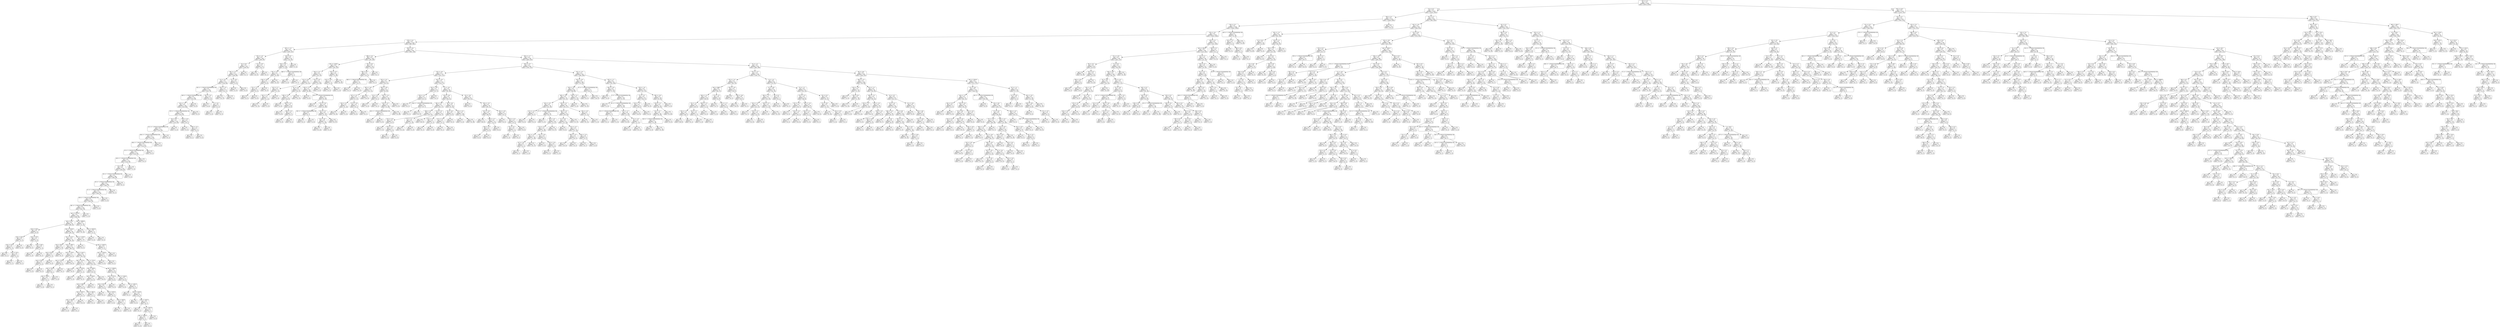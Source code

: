 digraph Tree {
node [shape=box, style="rounded", color="black", fontname=helvetica] ;
edge [fontname=helvetica] ;
0 [label="187 <= 2.6\ngini = 0.5\nsamples = 3436\nvalue = [2679, 2676]"] ;
1 [label="112 <= 0.1\ngini = 0.5\nsamples = 2225\nvalue = [1525, 1924]"] ;
0 -> 1 [labeldistance=2.5, labelangle=45, headlabel="True"] ;
2 [label="260 <= 5.3\ngini = 0.5\nsamples = 1372\nvalue = [1038, 1095]"] ;
1 -> 2 ;
3 [label="354 <= 2.5\ngini = 0.5\nsamples = 1358\nvalue = [1016, 1095]"] ;
2 -> 3 ;
4 [label="376 <= -0.2\ngini = 0.5\nsamples = 1337\nvalue = [1014, 1065]"] ;
3 -> 4 ;
5 [label="178 <= -6.2\ngini = 0.5\nsamples = 1125\nvalue = [887, 861]"] ;
4 -> 5 ;
6 [label="287 <= -1.3\ngini = 0.5\nsamples = 211\nvalue = [194, 123]"] ;
5 -> 6 ;
7 [label="352 <= -2.0\ngini = 0.5\nsamples = 182\nvalue = [180, 94]"] ;
6 -> 7 ;
8 [label="24 <= 0.9\ngini = 0.5\nsamples = 167\nvalue = [158, 93]"] ;
7 -> 8 ;
9 [label="281 <= -3.1\ngini = 0.5\nsamples = 163\nvalue = [158, 86]"] ;
8 -> 9 ;
10 [label="23 <= -4.1\ngini = 0.4\nsamples = 157\nvalue = [156, 80]"] ;
9 -> 10 ;
11 [label="352 <= -1.7014117331926443e+38\ngini = 0.5\nsamples = 144\nvalue = [135, 79]"] ;
10 -> 11 ;
12 [label="109 <= -1.7014117331926443e+38\ngini = 0.4\nsamples = 132\nvalue = [132, 68]"] ;
11 -> 12 ;
13 [label="324 <= -2.7\ngini = 0.5\nsamples = 126\nvalue = [123, 68]"] ;
12 -> 13 ;
14 [label="379 <= -1.7014117331926443e+38\ngini = 0.5\nsamples = 124\nvalue = [123, 65]"] ;
13 -> 14 ;
15 [label="58 <= 5.4\ngini = 0.5\nsamples = 118\nvalue = [115, 64]"] ;
14 -> 15 ;
16 [label="211 <= -1.7014117331926443e+38\ngini = 0.5\nsamples = 117\nvalue = [114, 64]"] ;
15 -> 16 ;
17 [label="394 <= -1.7014117331926443e+38\ngini = 0.5\nsamples = 116\nvalue = [114, 61]"] ;
16 -> 17 ;
18 [label="396 <= -1.7014117331926443e+38\ngini = 0.5\nsamples = 113\nvalue = [110, 61]"] ;
17 -> 18 ;
19 [label="33 <= -1.7014117331926443e+38\ngini = 0.5\nsamples = 112\nvalue = [110, 59]"] ;
18 -> 19 ;
20 [label="320 <= -1.7014117331926443e+38\ngini = 0.5\nsamples = 111\nvalue = [110, 58]"] ;
19 -> 20 ;
21 [label="18 <= 0.6\ngini = 0.5\nsamples = 110\nvalue = [109, 58]"] ;
20 -> 21 ;
22 [label="59 <= -1.7014117331926443e+38\ngini = 0.5\nsamples = 109\nvalue = [106, 58]"] ;
21 -> 22 ;
23 [label="29 <= -1.7014117331926443e+38\ngini = 0.5\nsamples = 108\nvalue = [106, 57]"] ;
22 -> 23 ;
24 [label="21 <= -1.7014117331926443e+38\ngini = 0.5\nsamples = 107\nvalue = [106, 56]"] ;
23 -> 24 ;
25 [label="259 <= -1.7014117331926443e+38\ngini = 0.5\nsamples = 105\nvalue = [104, 56]"] ;
24 -> 25 ;
26 [label="381 <= -1.7014117331926443e+38\ngini = 0.5\nsamples = 104\nvalue = [101, 56]"] ;
25 -> 26 ;
27 [label="rain <= 2377.0\ngini = 0.5\nsamples = 103\nvalue = [100, 56]"] ;
26 -> 27 ;
28 [label="rain <= 41.0\ngini = 0.4\nsamples = 91\nvalue = [98, 42]"] ;
27 -> 28 ;
29 [label="rain <= 29.0\ngini = 0.4\nsamples = 9\nvalue = [4, 9]"] ;
28 -> 29 ;
30 [label="rain <= 26.0\ngini = 0.5\nsamples = 5\nvalue = [3, 3]"] ;
29 -> 30 ;
31 [label="rain <= 14.5\ngini = 0.4\nsamples = 4\nvalue = [1, 3]"] ;
30 -> 31 ;
32 [label="gini = 0.0\nsamples = 1\nvalue = [0, 1]"] ;
31 -> 32 ;
33 [label="rain <= 19.5\ngini = 0.4\nsamples = 3\nvalue = [1, 2]"] ;
31 -> 33 ;
34 [label="gini = 0.5\nsamples = 2\nvalue = [1, 1]"] ;
33 -> 34 ;
35 [label="gini = 0.0\nsamples = 1\nvalue = [0, 1]"] ;
33 -> 35 ;
36 [label="gini = 0.0\nsamples = 1\nvalue = [2, 0]"] ;
30 -> 36 ;
37 [label="rain <= 35.0\ngini = 0.2\nsamples = 4\nvalue = [1, 6]"] ;
29 -> 37 ;
38 [label="gini = 0.0\nsamples = 2\nvalue = [0, 3]"] ;
37 -> 38 ;
39 [label="rain <= 38.5\ngini = 0.4\nsamples = 2\nvalue = [1, 3]"] ;
37 -> 39 ;
40 [label="gini = 0.0\nsamples = 1\nvalue = [1, 0]"] ;
39 -> 40 ;
41 [label="gini = 0.0\nsamples = 1\nvalue = [0, 3]"] ;
39 -> 41 ;
42 [label="rain <= 1519.5\ngini = 0.4\nsamples = 82\nvalue = [94, 33]"] ;
28 -> 42 ;
43 [label="rain <= 113.5\ngini = 0.4\nsamples = 72\nvalue = [87, 26]"] ;
42 -> 43 ;
44 [label="rain <= 90.5\ngini = 0.5\nsamples = 10\nvalue = [7, 5]"] ;
43 -> 44 ;
45 [label="rain <= 63.0\ngini = 0.3\nsamples = 8\nvalue = [7, 2]"] ;
44 -> 45 ;
46 [label="rain <= 54.5\ngini = 0.5\nsamples = 5\nvalue = [3, 2]"] ;
45 -> 46 ;
47 [label="gini = 0.0\nsamples = 3\nvalue = [3, 0]"] ;
46 -> 47 ;
48 [label="gini = 0.0\nsamples = 2\nvalue = [0, 2]"] ;
46 -> 48 ;
49 [label="gini = 0.0\nsamples = 3\nvalue = [4, 0]"] ;
45 -> 49 ;
50 [label="gini = 0.0\nsamples = 2\nvalue = [0, 3]"] ;
44 -> 50 ;
51 [label="rain <= 299.5\ngini = 0.3\nsamples = 62\nvalue = [80, 21]"] ;
43 -> 51 ;
52 [label="rain <= 179.5\ngini = 0.1\nsamples = 17\nvalue = [24, 2]"] ;
51 -> 52 ;
53 [label="rain <= 173.0\ngini = 0.3\nsamples = 8\nvalue = [8, 2]"] ;
52 -> 53 ;
54 [label="rain <= 143.0\ngini = 0.2\nsamples = 7\nvalue = [8, 1]"] ;
53 -> 54 ;
55 [label="rain <= 129.5\ngini = 0.4\nsamples = 4\nvalue = [3, 1]"] ;
54 -> 55 ;
56 [label="gini = 0.0\nsamples = 3\nvalue = [3, 0]"] ;
55 -> 56 ;
57 [label="gini = 0.0\nsamples = 1\nvalue = [0, 1]"] ;
55 -> 57 ;
58 [label="gini = 0.0\nsamples = 3\nvalue = [5, 0]"] ;
54 -> 58 ;
59 [label="gini = 0.0\nsamples = 1\nvalue = [0, 1]"] ;
53 -> 59 ;
60 [label="gini = 0.0\nsamples = 9\nvalue = [16, 0]"] ;
52 -> 60 ;
61 [label="rain <= 367.5\ngini = 0.4\nsamples = 45\nvalue = [56, 19]"] ;
51 -> 61 ;
62 [label="rain <= 317.0\ngini = 0.2\nsamples = 5\nvalue = [1, 7]"] ;
61 -> 62 ;
63 [label="gini = 0.0\nsamples = 2\nvalue = [0, 4]"] ;
62 -> 63 ;
64 [label="rain <= 333.0\ngini = 0.4\nsamples = 3\nvalue = [1, 3]"] ;
62 -> 64 ;
65 [label="gini = 0.0\nsamples = 1\nvalue = [1, 0]"] ;
64 -> 65 ;
66 [label="gini = 0.0\nsamples = 2\nvalue = [0, 3]"] ;
64 -> 66 ;
67 [label="rain <= 772.0\ngini = 0.3\nsamples = 40\nvalue = [55, 12]"] ;
61 -> 67 ;
68 [label="rain <= 546.0\ngini = 0.2\nsamples = 21\nvalue = [33, 3]"] ;
67 -> 68 ;
69 [label="rain <= 544.0\ngini = 0.3\nsamples = 12\nvalue = [15, 3]"] ;
68 -> 69 ;
70 [label="rain <= 460.5\ngini = 0.2\nsamples = 11\nvalue = [15, 2]"] ;
69 -> 70 ;
71 [label="rain <= 407.5\ngini = 0.1\nsamples = 8\nvalue = [13, 1]"] ;
70 -> 71 ;
72 [label="rain <= 404.5\ngini = 0.4\nsamples = 3\nvalue = [3, 1]"] ;
71 -> 72 ;
73 [label="gini = 0.0\nsamples = 2\nvalue = [3, 0]"] ;
72 -> 73 ;
74 [label="gini = 0.0\nsamples = 1\nvalue = [0, 1]"] ;
72 -> 74 ;
75 [label="gini = 0.0\nsamples = 5\nvalue = [10, 0]"] ;
71 -> 75 ;
76 [label="rain <= 482.5\ngini = 0.4\nsamples = 3\nvalue = [2, 1]"] ;
70 -> 76 ;
77 [label="gini = 0.0\nsamples = 1\nvalue = [0, 1]"] ;
76 -> 77 ;
78 [label="gini = 0.0\nsamples = 2\nvalue = [2, 0]"] ;
76 -> 78 ;
79 [label="gini = 0.0\nsamples = 1\nvalue = [0, 1]"] ;
69 -> 79 ;
80 [label="gini = 0.0\nsamples = 9\nvalue = [18, 0]"] ;
68 -> 80 ;
81 [label="rain <= 1040.0\ngini = 0.4\nsamples = 19\nvalue = [22, 9]"] ;
67 -> 81 ;
82 [label="rain <= 977.0\ngini = 0.5\nsamples = 8\nvalue = [6, 6]"] ;
81 -> 82 ;
83 [label="rain <= 817.5\ngini = 0.4\nsamples = 6\nvalue = [6, 2]"] ;
82 -> 83 ;
84 [label="gini = 0.0\nsamples = 1\nvalue = [0, 1]"] ;
83 -> 84 ;
85 [label="rain <= 875.0\ngini = 0.2\nsamples = 5\nvalue = [6, 1]"] ;
83 -> 85 ;
86 [label="gini = 0.0\nsamples = 2\nvalue = [3, 0]"] ;
85 -> 86 ;
87 [label="rain <= 920.0\ngini = 0.4\nsamples = 3\nvalue = [3, 1]"] ;
85 -> 87 ;
88 [label="gini = 0.0\nsamples = 1\nvalue = [0, 1]"] ;
87 -> 88 ;
89 [label="gini = 0.0\nsamples = 2\nvalue = [3, 0]"] ;
87 -> 89 ;
90 [label="gini = 0.0\nsamples = 2\nvalue = [0, 4]"] ;
82 -> 90 ;
91 [label="rain <= 1146.5\ngini = 0.3\nsamples = 11\nvalue = [16, 3]"] ;
81 -> 91 ;
92 [label="gini = 0.0\nsamples = 2\nvalue = [4, 0]"] ;
91 -> 92 ;
93 [label="rain <= 1201.5\ngini = 0.3\nsamples = 9\nvalue = [12, 3]"] ;
91 -> 93 ;
94 [label="gini = 0.0\nsamples = 1\nvalue = [0, 1]"] ;
93 -> 94 ;
95 [label="rain <= 1310.0\ngini = 0.2\nsamples = 8\nvalue = [12, 2]"] ;
93 -> 95 ;
96 [label="gini = 0.0\nsamples = 4\nvalue = [6, 0]"] ;
95 -> 96 ;
97 [label="rain <= 1367.5\ngini = 0.4\nsamples = 4\nvalue = [6, 2]"] ;
95 -> 97 ;
98 [label="gini = 0.0\nsamples = 1\nvalue = [0, 1]"] ;
97 -> 98 ;
99 [label="rain <= 1457.0\ngini = 0.2\nsamples = 3\nvalue = [6, 1]"] ;
97 -> 99 ;
100 [label="rain <= 1405.5\ngini = 0.4\nsamples = 2\nvalue = [2, 1]"] ;
99 -> 100 ;
101 [label="gini = 0.0\nsamples = 1\nvalue = [2, 0]"] ;
100 -> 101 ;
102 [label="gini = 0.0\nsamples = 1\nvalue = [0, 1]"] ;
100 -> 102 ;
103 [label="gini = 0.0\nsamples = 1\nvalue = [4, 0]"] ;
99 -> 103 ;
104 [label="rain <= 1718.5\ngini = 0.5\nsamples = 10\nvalue = [7, 7]"] ;
42 -> 104 ;
105 [label="gini = 0.0\nsamples = 5\nvalue = [0, 5]"] ;
104 -> 105 ;
106 [label="rain <= 1910.5\ngini = 0.3\nsamples = 5\nvalue = [7, 2]"] ;
104 -> 106 ;
107 [label="rain <= 1756.0\ngini = 0.5\nsamples = 2\nvalue = [3, 2]"] ;
106 -> 107 ;
108 [label="gini = 0.0\nsamples = 1\nvalue = [3, 0]"] ;
107 -> 108 ;
109 [label="gini = 0.0\nsamples = 1\nvalue = [0, 2]"] ;
107 -> 109 ;
110 [label="gini = 0.0\nsamples = 3\nvalue = [4, 0]"] ;
106 -> 110 ;
111 [label="rain <= 4090.0\ngini = 0.2\nsamples = 12\nvalue = [2, 14]"] ;
27 -> 111 ;
112 [label="gini = 0.0\nsamples = 8\nvalue = [0, 10]"] ;
111 -> 112 ;
113 [label="rain <= 4425.0\ngini = 0.4\nsamples = 4\nvalue = [2, 4]"] ;
111 -> 113 ;
114 [label="gini = 0.0\nsamples = 1\nvalue = [2, 0]"] ;
113 -> 114 ;
115 [label="gini = 0.0\nsamples = 3\nvalue = [0, 4]"] ;
113 -> 115 ;
116 [label="gini = 0.0\nsamples = 1\nvalue = [1, 0]"] ;
26 -> 116 ;
117 [label="gini = 0.0\nsamples = 1\nvalue = [3, 0]"] ;
25 -> 117 ;
118 [label="gini = 0.0\nsamples = 2\nvalue = [2, 0]"] ;
24 -> 118 ;
119 [label="gini = 0.0\nsamples = 1\nvalue = [0, 1]"] ;
23 -> 119 ;
120 [label="gini = 0.0\nsamples = 1\nvalue = [0, 1]"] ;
22 -> 120 ;
121 [label="gini = 0.0\nsamples = 1\nvalue = [3, 0]"] ;
21 -> 121 ;
122 [label="gini = 0.0\nsamples = 1\nvalue = [1, 0]"] ;
20 -> 122 ;
123 [label="gini = 0.0\nsamples = 1\nvalue = [0, 1]"] ;
19 -> 123 ;
124 [label="gini = 0.0\nsamples = 1\nvalue = [0, 2]"] ;
18 -> 124 ;
125 [label="gini = 0.0\nsamples = 3\nvalue = [4, 0]"] ;
17 -> 125 ;
126 [label="gini = 0.0\nsamples = 1\nvalue = [0, 3]"] ;
16 -> 126 ;
127 [label="gini = 0.0\nsamples = 1\nvalue = [1, 0]"] ;
15 -> 127 ;
128 [label="379 <= -0.5\ngini = 0.2\nsamples = 6\nvalue = [8, 1]"] ;
14 -> 128 ;
129 [label="gini = 0.0\nsamples = 3\nvalue = [4, 0]"] ;
128 -> 129 ;
130 [label="399 <= -0.1\ngini = 0.3\nsamples = 3\nvalue = [4, 1]"] ;
128 -> 130 ;
131 [label="gini = 0.0\nsamples = 1\nvalue = [0, 1]"] ;
130 -> 131 ;
132 [label="gini = 0.0\nsamples = 2\nvalue = [4, 0]"] ;
130 -> 132 ;
133 [label="gini = 0.0\nsamples = 2\nvalue = [0, 3]"] ;
13 -> 133 ;
134 [label="gini = 0.0\nsamples = 6\nvalue = [9, 0]"] ;
12 -> 134 ;
135 [label="141 <= -5.4\ngini = 0.3\nsamples = 12\nvalue = [3, 11]"] ;
11 -> 135 ;
136 [label="gini = 0.0\nsamples = 7\nvalue = [0, 8]"] ;
135 -> 136 ;
137 [label="2 <= -4.2\ngini = 0.5\nsamples = 5\nvalue = [3, 3]"] ;
135 -> 137 ;
138 [label="gini = 0.0\nsamples = 3\nvalue = [3, 0]"] ;
137 -> 138 ;
139 [label="gini = 0.0\nsamples = 2\nvalue = [0, 3]"] ;
137 -> 139 ;
140 [label="226 <= -3.3\ngini = 0.1\nsamples = 13\nvalue = [21, 1]"] ;
10 -> 140 ;
141 [label="gini = 0.0\nsamples = 12\nvalue = [21, 0]"] ;
140 -> 141 ;
142 [label="gini = 0.0\nsamples = 1\nvalue = [0, 1]"] ;
140 -> 142 ;
143 [label="37 <= -4.6\ngini = 0.4\nsamples = 6\nvalue = [2, 6]"] ;
9 -> 143 ;
144 [label="gini = 0.0\nsamples = 1\nvalue = [2, 0]"] ;
143 -> 144 ;
145 [label="gini = 0.0\nsamples = 5\nvalue = [0, 6]"] ;
143 -> 145 ;
146 [label="gini = 0.0\nsamples = 4\nvalue = [0, 7]"] ;
8 -> 146 ;
147 [label="111 <= -0.0\ngini = 0.1\nsamples = 15\nvalue = [22, 1]"] ;
7 -> 147 ;
148 [label="gini = 0.0\nsamples = 14\nvalue = [22, 0]"] ;
147 -> 148 ;
149 [label="gini = 0.0\nsamples = 1\nvalue = [0, 1]"] ;
147 -> 149 ;
150 [label="218 <= 0.4\ngini = 0.4\nsamples = 29\nvalue = [14, 29]"] ;
6 -> 150 ;
151 [label="318 <= -0.2\ngini = 0.3\nsamples = 26\nvalue = [7, 29]"] ;
150 -> 151 ;
152 [label="301 <= -0.7\ngini = 0.2\nsamples = 23\nvalue = [4, 28]"] ;
151 -> 152 ;
153 [label="146 <= -0.8\ngini = 0.5\nsamples = 9\nvalue = [4, 6]"] ;
152 -> 153 ;
154 [label="70 <= -1.3\ngini = 0.4\nsamples = 6\nvalue = [4, 2]"] ;
153 -> 154 ;
155 [label="gini = 0.0\nsamples = 2\nvalue = [0, 2]"] ;
154 -> 155 ;
156 [label="gini = 0.0\nsamples = 4\nvalue = [4, 0]"] ;
154 -> 156 ;
157 [label="gini = 0.0\nsamples = 3\nvalue = [0, 4]"] ;
153 -> 157 ;
158 [label="gini = 0.0\nsamples = 14\nvalue = [0, 22]"] ;
152 -> 158 ;
159 [label="188 <= -1.7014117331926443e+38\ngini = 0.4\nsamples = 3\nvalue = [3, 1]"] ;
151 -> 159 ;
160 [label="gini = 0.0\nsamples = 2\nvalue = [3, 0]"] ;
159 -> 160 ;
161 [label="gini = 0.0\nsamples = 1\nvalue = [0, 1]"] ;
159 -> 161 ;
162 [label="gini = 0.0\nsamples = 3\nvalue = [7, 0]"] ;
150 -> 162 ;
163 [label="359 <= -4.9\ngini = 0.5\nsamples = 914\nvalue = [693, 738]"] ;
5 -> 163 ;
164 [label="288 <= -0.2\ngini = 0.4\nsamples = 120\nvalue = [49, 128]"] ;
163 -> 164 ;
165 [label="rain <= 1138.0\ngini = 0.4\nsamples = 104\nvalue = [36, 119]"] ;
164 -> 165 ;
166 [label="336 <= -5.3\ngini = 0.4\nsamples = 70\nvalue = [35, 70]"] ;
165 -> 166 ;
167 [label="213 <= -6.0\ngini = 0.5\nsamples = 27\nvalue = [24, 22]"] ;
166 -> 167 ;
168 [label="222 <= 1.7\ngini = 0.3\nsamples = 8\nvalue = [3, 13]"] ;
167 -> 168 ;
169 [label="292 <= -5.7\ngini = 0.1\nsamples = 7\nvalue = [1, 13]"] ;
168 -> 169 ;
170 [label="gini = 0.0\nsamples = 6\nvalue = [0, 13]"] ;
169 -> 170 ;
171 [label="gini = 0.0\nsamples = 1\nvalue = [1, 0]"] ;
169 -> 171 ;
172 [label="gini = 0.0\nsamples = 1\nvalue = [2, 0]"] ;
168 -> 172 ;
173 [label="81 <= -4.4\ngini = 0.4\nsamples = 19\nvalue = [21, 9]"] ;
167 -> 173 ;
174 [label="309 <= -5.9\ngini = 0.5\nsamples = 13\nvalue = [10, 9]"] ;
173 -> 174 ;
175 [label="gini = 0.0\nsamples = 3\nvalue = [5, 0]"] ;
174 -> 175 ;
176 [label="385 <= -5.3\ngini = 0.5\nsamples = 10\nvalue = [5, 9]"] ;
174 -> 176 ;
177 [label="gini = 0.0\nsamples = 6\nvalue = [0, 8]"] ;
176 -> 177 ;
178 [label="299 <= -3.2\ngini = 0.3\nsamples = 4\nvalue = [5, 1]"] ;
176 -> 178 ;
179 [label="gini = 0.0\nsamples = 3\nvalue = [5, 0]"] ;
178 -> 179 ;
180 [label="gini = 0.0\nsamples = 1\nvalue = [0, 1]"] ;
178 -> 180 ;
181 [label="gini = 0.0\nsamples = 6\nvalue = [11, 0]"] ;
173 -> 181 ;
182 [label="373 <= -0.5\ngini = 0.3\nsamples = 43\nvalue = [11, 48]"] ;
166 -> 182 ;
183 [label="228 <= -5.7\ngini = 0.2\nsamples = 40\nvalue = [8, 48]"] ;
182 -> 183 ;
184 [label="gini = 0.0\nsamples = 3\nvalue = [4, 0]"] ;
183 -> 184 ;
185 [label="324 <= -1.7014117331926443e+38\ngini = 0.1\nsamples = 37\nvalue = [4, 48]"] ;
183 -> 185 ;
186 [label="gini = 0.0\nsamples = 1\nvalue = [1, 0]"] ;
185 -> 186 ;
187 [label="272 <= -5.6\ngini = 0.1\nsamples = 36\nvalue = [3, 48]"] ;
185 -> 187 ;
188 [label="145 <= -1.7014117331926443e+38\ngini = 0.4\nsamples = 3\nvalue = [2, 1]"] ;
187 -> 188 ;
189 [label="gini = 0.0\nsamples = 1\nvalue = [0, 1]"] ;
188 -> 189 ;
190 [label="gini = 0.0\nsamples = 2\nvalue = [2, 0]"] ;
188 -> 190 ;
191 [label="315 <= -5.1\ngini = 0.0\nsamples = 33\nvalue = [1, 47]"] ;
187 -> 191 ;
192 [label="18 <= -4.8\ngini = 0.2\nsamples = 8\nvalue = [1, 10]"] ;
191 -> 192 ;
193 [label="gini = 0.0\nsamples = 7\nvalue = [0, 10]"] ;
192 -> 193 ;
194 [label="gini = 0.0\nsamples = 1\nvalue = [1, 0]"] ;
192 -> 194 ;
195 [label="gini = 0.0\nsamples = 25\nvalue = [0, 37]"] ;
191 -> 195 ;
196 [label="gini = 0.0\nsamples = 3\nvalue = [3, 0]"] ;
182 -> 196 ;
197 [label="207 <= -5.5\ngini = 0.0\nsamples = 34\nvalue = [1, 49]"] ;
165 -> 197 ;
198 [label="225 <= -5.6\ngini = 0.3\nsamples = 5\nvalue = [1, 4]"] ;
197 -> 198 ;
199 [label="gini = 0.0\nsamples = 4\nvalue = [0, 4]"] ;
198 -> 199 ;
200 [label="gini = 0.0\nsamples = 1\nvalue = [1, 0]"] ;
198 -> 200 ;
201 [label="gini = 0.0\nsamples = 29\nvalue = [0, 45]"] ;
197 -> 201 ;
202 [label="191 <= 0.6\ngini = 0.5\nsamples = 16\nvalue = [13, 9]"] ;
164 -> 202 ;
203 [label="382 <= 0.5\ngini = 0.2\nsamples = 11\nvalue = [13, 2]"] ;
202 -> 203 ;
204 [label="308 <= -1.7014117331926443e+38\ngini = 0.1\nsamples = 10\nvalue = [13, 1]"] ;
203 -> 204 ;
205 [label="gini = 0.0\nsamples = 1\nvalue = [0, 1]"] ;
204 -> 205 ;
206 [label="gini = 0.0\nsamples = 9\nvalue = [13, 0]"] ;
204 -> 206 ;
207 [label="gini = 0.0\nsamples = 1\nvalue = [0, 1]"] ;
203 -> 207 ;
208 [label="gini = 0.0\nsamples = 5\nvalue = [0, 7]"] ;
202 -> 208 ;
209 [label="365 <= -1.7\ngini = 0.5\nsamples = 794\nvalue = [644, 610]"] ;
163 -> 209 ;
210 [label="185 <= -3.5\ngini = 0.5\nsamples = 363\nvalue = [259, 312]"] ;
209 -> 210 ;
211 [label="176 <= -4.6\ngini = 0.5\nsamples = 170\nvalue = [153, 112]"] ;
210 -> 211 ;
212 [label="255 <= -4.7\ngini = 0.5\nsamples = 47\nvalue = [29, 41]"] ;
211 -> 212 ;
213 [label="365 <= -4.8\ngini = 0.5\nsamples = 21\nvalue = [21, 11]"] ;
212 -> 213 ;
214 [label="247 <= -4.7\ngini = 0.5\nsamples = 12\nvalue = [7, 11]"] ;
213 -> 214 ;
215 [label="126 <= -4.7\ngini = 0.2\nsamples = 7\nvalue = [1, 10]"] ;
214 -> 215 ;
216 [label="gini = 0.0\nsamples = 6\nvalue = [0, 10]"] ;
215 -> 216 ;
217 [label="gini = 0.0\nsamples = 1\nvalue = [1, 0]"] ;
215 -> 217 ;
218 [label="173 <= -2.6\ngini = 0.2\nsamples = 5\nvalue = [6, 1]"] ;
214 -> 218 ;
219 [label="gini = 0.0\nsamples = 4\nvalue = [6, 0]"] ;
218 -> 219 ;
220 [label="gini = 0.0\nsamples = 1\nvalue = [0, 1]"] ;
218 -> 220 ;
221 [label="gini = 0.0\nsamples = 9\nvalue = [14, 0]"] ;
213 -> 221 ;
222 [label="356 <= -4.8\ngini = 0.3\nsamples = 26\nvalue = [8, 30]"] ;
212 -> 222 ;
223 [label="10 <= -3.5\ngini = 0.3\nsamples = 4\nvalue = [4, 1]"] ;
222 -> 223 ;
224 [label="gini = 0.0\nsamples = 3\nvalue = [4, 0]"] ;
223 -> 224 ;
225 [label="gini = 0.0\nsamples = 1\nvalue = [0, 1]"] ;
223 -> 225 ;
226 [label="242 <= -1.0\ngini = 0.2\nsamples = 22\nvalue = [4, 29]"] ;
222 -> 226 ;
227 [label="219 <= -4.7\ngini = 0.1\nsamples = 21\nvalue = [2, 29]"] ;
226 -> 227 ;
228 [label="292 <= -1.7014117331926443e+38\ngini = 0.4\nsamples = 3\nvalue = [2, 1]"] ;
227 -> 228 ;
229 [label="gini = 0.0\nsamples = 1\nvalue = [0, 1]"] ;
228 -> 229 ;
230 [label="gini = 0.0\nsamples = 2\nvalue = [2, 0]"] ;
228 -> 230 ;
231 [label="gini = 0.0\nsamples = 18\nvalue = [0, 28]"] ;
227 -> 231 ;
232 [label="gini = 0.0\nsamples = 1\nvalue = [2, 0]"] ;
226 -> 232 ;
233 [label="352 <= -4.5\ngini = 0.5\nsamples = 123\nvalue = [124, 71]"] ;
211 -> 233 ;
234 [label="353 <= -4.0\ngini = 0.1\nsamples = 24\nvalue = [37, 3]"] ;
233 -> 234 ;
235 [label="159 <= -5.1\ngini = 0.1\nsamples = 23\nvalue = [37, 2]"] ;
234 -> 235 ;
236 [label="gini = 0.0\nsamples = 1\nvalue = [0, 1]"] ;
235 -> 236 ;
237 [label="238 <= -1.7014117331926443e+38\ngini = 0.1\nsamples = 22\nvalue = [37, 1]"] ;
235 -> 237 ;
238 [label="gini = 0.0\nsamples = 1\nvalue = [0, 1]"] ;
237 -> 238 ;
239 [label="gini = 0.0\nsamples = 21\nvalue = [37, 0]"] ;
237 -> 239 ;
240 [label="gini = 0.0\nsamples = 1\nvalue = [0, 1]"] ;
234 -> 240 ;
241 [label="17 <= -3.9\ngini = 0.5\nsamples = 99\nvalue = [87, 68]"] ;
233 -> 241 ;
242 [label="124 <= -4.0\ngini = 0.5\nsamples = 57\nvalue = [38, 53]"] ;
241 -> 242 ;
243 [label="382 <= -4.3\ngini = 0.5\nsamples = 33\nvalue = [32, 17]"] ;
242 -> 243 ;
244 [label="198 <= -4.4\ngini = 0.5\nsamples = 17\nvalue = [10, 14]"] ;
243 -> 244 ;
245 [label="125 <= -4.4\ngini = 0.4\nsamples = 9\nvalue = [9, 4]"] ;
244 -> 245 ;
246 [label="gini = 0.0\nsamples = 4\nvalue = [7, 0]"] ;
245 -> 246 ;
247 [label="279 <= -4.2\ngini = 0.4\nsamples = 5\nvalue = [2, 4]"] ;
245 -> 247 ;
248 [label="gini = 0.0\nsamples = 3\nvalue = [0, 4]"] ;
247 -> 248 ;
249 [label="gini = 0.0\nsamples = 2\nvalue = [2, 0]"] ;
247 -> 249 ;
250 [label="15 <= -4.1\ngini = 0.2\nsamples = 8\nvalue = [1, 10]"] ;
244 -> 250 ;
251 [label="gini = 0.0\nsamples = 7\nvalue = [0, 10]"] ;
250 -> 251 ;
252 [label="gini = 0.0\nsamples = 1\nvalue = [1, 0]"] ;
250 -> 252 ;
253 [label="113 <= -4.1\ngini = 0.2\nsamples = 16\nvalue = [22, 3]"] ;
243 -> 253 ;
254 [label="gini = 0.0\nsamples = 11\nvalue = [20, 0]"] ;
253 -> 254 ;
255 [label="318 <= -3.7\ngini = 0.5\nsamples = 5\nvalue = [2, 3]"] ;
253 -> 255 ;
256 [label="gini = 0.0\nsamples = 3\nvalue = [0, 3]"] ;
255 -> 256 ;
257 [label="gini = 0.0\nsamples = 2\nvalue = [2, 0]"] ;
255 -> 257 ;
258 [label="46 <= -4.0\ngini = 0.2\nsamples = 24\nvalue = [6, 36]"] ;
242 -> 258 ;
259 [label="39 <= -4.0\ngini = 0.5\nsamples = 8\nvalue = [5, 6]"] ;
258 -> 259 ;
260 [label="127 <= -4.1\ngini = 0.3\nsamples = 5\nvalue = [5, 1]"] ;
259 -> 260 ;
261 [label="gini = 0.0\nsamples = 1\nvalue = [0, 1]"] ;
260 -> 261 ;
262 [label="gini = 0.0\nsamples = 4\nvalue = [5, 0]"] ;
260 -> 262 ;
263 [label="gini = 0.0\nsamples = 3\nvalue = [0, 5]"] ;
259 -> 263 ;
264 [label="270 <= -5.4\ngini = 0.1\nsamples = 16\nvalue = [1, 30]"] ;
258 -> 264 ;
265 [label="gini = 0.0\nsamples = 1\nvalue = [1, 0]"] ;
264 -> 265 ;
266 [label="gini = 0.0\nsamples = 15\nvalue = [0, 30]"] ;
264 -> 266 ;
267 [label="63 <= -4.6\ngini = 0.4\nsamples = 42\nvalue = [49, 15]"] ;
241 -> 267 ;
268 [label="gini = 0.0\nsamples = 3\nvalue = [0, 4]"] ;
267 -> 268 ;
269 [label="354 <= -3.5\ngini = 0.3\nsamples = 39\nvalue = [49, 11]"] ;
267 -> 269 ;
270 [label="327 <= -3.8\ngini = 0.2\nsamples = 28\nvalue = [40, 4]"] ;
269 -> 270 ;
271 [label="gini = 0.0\nsamples = 15\nvalue = [28, 0]"] ;
270 -> 271 ;
272 [label="288 <= -3.7\ngini = 0.4\nsamples = 13\nvalue = [12, 4]"] ;
270 -> 272 ;
273 [label="369 <= -3.7\ngini = 0.5\nsamples = 6\nvalue = [4, 4]"] ;
272 -> 273 ;
274 [label="gini = 0.0\nsamples = 3\nvalue = [4, 0]"] ;
273 -> 274 ;
275 [label="gini = 0.0\nsamples = 3\nvalue = [0, 4]"] ;
273 -> 275 ;
276 [label="gini = 0.0\nsamples = 7\nvalue = [8, 0]"] ;
272 -> 276 ;
277 [label="193 <= -3.9\ngini = 0.5\nsamples = 11\nvalue = [9, 7]"] ;
269 -> 277 ;
278 [label="gini = 0.0\nsamples = 3\nvalue = [0, 5]"] ;
277 -> 278 ;
279 [label="226 <= -4.2\ngini = 0.3\nsamples = 8\nvalue = [9, 2]"] ;
277 -> 279 ;
280 [label="65 <= -4.1\ngini = 0.4\nsamples = 3\nvalue = [1, 2]"] ;
279 -> 280 ;
281 [label="gini = 0.0\nsamples = 1\nvalue = [1, 0]"] ;
280 -> 281 ;
282 [label="gini = 0.0\nsamples = 2\nvalue = [0, 2]"] ;
280 -> 282 ;
283 [label="gini = 0.0\nsamples = 5\nvalue = [8, 0]"] ;
279 -> 283 ;
284 [label="351 <= -1.9\ngini = 0.5\nsamples = 193\nvalue = [106, 200]"] ;
210 -> 284 ;
285 [label="352 <= -2.0\ngini = 0.5\nsamples = 106\nvalue = [72, 91]"] ;
284 -> 285 ;
286 [label="334 <= -2.0\ngini = 0.5\nsamples = 89\nvalue = [48, 89]"] ;
285 -> 286 ;
287 [label="385 <= -2.8\ngini = 0.5\nsamples = 74\nvalue = [47, 67]"] ;
286 -> 287 ;
288 [label="324 <= -4.5\ngini = 0.4\nsamples = 34\nvalue = [12, 40]"] ;
287 -> 288 ;
289 [label="217 <= -2.5\ngini = 0.4\nsamples = 7\nvalue = [6, 3]"] ;
288 -> 289 ;
290 [label="gini = 0.0\nsamples = 4\nvalue = [6, 0]"] ;
289 -> 290 ;
291 [label="gini = 0.0\nsamples = 3\nvalue = [0, 3]"] ;
289 -> 291 ;
292 [label="17 <= -1.7014117331926443e+38\ngini = 0.2\nsamples = 27\nvalue = [6, 37]"] ;
288 -> 292 ;
293 [label="gini = 0.0\nsamples = 1\nvalue = [1, 0]"] ;
292 -> 293 ;
294 [label="89 <= -2.9\ngini = 0.2\nsamples = 26\nvalue = [5, 37]"] ;
292 -> 294 ;
295 [label="113 <= -3.3\ngini = 0.3\nsamples = 16\nvalue = [5, 20]"] ;
294 -> 295 ;
296 [label="201 <= -3.5\ngini = 0.1\nsamples = 10\nvalue = [1, 18]"] ;
295 -> 296 ;
297 [label="87 <= -3.6\ngini = 0.5\nsamples = 2\nvalue = [1, 1]"] ;
296 -> 297 ;
298 [label="gini = 0.0\nsamples = 1\nvalue = [0, 1]"] ;
297 -> 298 ;
299 [label="gini = 0.0\nsamples = 1\nvalue = [1, 0]"] ;
297 -> 299 ;
300 [label="gini = 0.0\nsamples = 8\nvalue = [0, 17]"] ;
296 -> 300 ;
301 [label="251 <= -3.0\ngini = 0.4\nsamples = 6\nvalue = [4, 2]"] ;
295 -> 301 ;
302 [label="gini = 0.0\nsamples = 3\nvalue = [3, 0]"] ;
301 -> 302 ;
303 [label="230 <= -2.9\ngini = 0.4\nsamples = 3\nvalue = [1, 2]"] ;
301 -> 303 ;
304 [label="gini = 0.0\nsamples = 2\nvalue = [0, 2]"] ;
303 -> 304 ;
305 [label="gini = 0.0\nsamples = 1\nvalue = [1, 0]"] ;
303 -> 305 ;
306 [label="gini = 0.0\nsamples = 10\nvalue = [0, 17]"] ;
294 -> 306 ;
307 [label="329 <= -2.1\ngini = 0.5\nsamples = 40\nvalue = [35, 27]"] ;
287 -> 307 ;
308 [label="305 <= -2.3\ngini = 0.4\nsamples = 33\nvalue = [34, 16]"] ;
307 -> 308 ;
309 [label="8 <= -2.8\ngini = 0.5\nsamples = 21\nvalue = [17, 16]"] ;
308 -> 309 ;
310 [label="gini = 0.0\nsamples = 4\nvalue = [0, 6]"] ;
309 -> 310 ;
311 [label="133 <= -2.3\ngini = 0.5\nsamples = 17\nvalue = [17, 10]"] ;
309 -> 311 ;
312 [label="308 <= -2.4\ngini = 0.3\nsamples = 9\nvalue = [14, 3]"] ;
311 -> 312 ;
313 [label="gini = 0.0\nsamples = 7\nvalue = [14, 0]"] ;
312 -> 313 ;
314 [label="gini = 0.0\nsamples = 2\nvalue = [0, 3]"] ;
312 -> 314 ;
315 [label="240 <= -2.3\ngini = 0.4\nsamples = 8\nvalue = [3, 7]"] ;
311 -> 315 ;
316 [label="gini = 0.0\nsamples = 5\nvalue = [0, 7]"] ;
315 -> 316 ;
317 [label="gini = 0.0\nsamples = 3\nvalue = [3, 0]"] ;
315 -> 317 ;
318 [label="gini = 0.0\nsamples = 12\nvalue = [17, 0]"] ;
308 -> 318 ;
319 [label="195 <= -2.0\ngini = 0.2\nsamples = 7\nvalue = [1, 11]"] ;
307 -> 319 ;
320 [label="gini = 0.0\nsamples = 6\nvalue = [0, 11]"] ;
319 -> 320 ;
321 [label="gini = 0.0\nsamples = 1\nvalue = [1, 0]"] ;
319 -> 321 ;
322 [label="230 <= -2.1\ngini = 0.1\nsamples = 15\nvalue = [1, 22]"] ;
286 -> 322 ;
323 [label="gini = 0.0\nsamples = 1\nvalue = [1, 0]"] ;
322 -> 323 ;
324 [label="gini = 0.0\nsamples = 14\nvalue = [0, 22]"] ;
322 -> 324 ;
325 [label="51 <= -1.7014117331926443e+38\ngini = 0.1\nsamples = 17\nvalue = [24, 2]"] ;
285 -> 325 ;
326 [label="gini = 0.0\nsamples = 1\nvalue = [0, 2]"] ;
325 -> 326 ;
327 [label="gini = 0.0\nsamples = 16\nvalue = [24, 0]"] ;
325 -> 327 ;
328 [label="355 <= -1.7\ngini = 0.4\nsamples = 87\nvalue = [34, 109]"] ;
284 -> 328 ;
329 [label="393 <= -2.0\ngini = 0.2\nsamples = 42\nvalue = [7, 54]"] ;
328 -> 329 ;
330 [label="gini = 0.0\nsamples = 3\nvalue = [4, 0]"] ;
329 -> 330 ;
331 [label="5 <= -1.7014117331926443e+38\ngini = 0.1\nsamples = 39\nvalue = [3, 54]"] ;
329 -> 331 ;
332 [label="gini = 0.0\nsamples = 1\nvalue = [1, 0]"] ;
331 -> 332 ;
333 [label="61 <= -1.7014117331926443e+38\ngini = 0.1\nsamples = 38\nvalue = [2, 54]"] ;
331 -> 333 ;
334 [label="54 <= -1.7014117331926443e+38\ngini = 0.5\nsamples = 2\nvalue = [1, 1]"] ;
333 -> 334 ;
335 [label="gini = 0.0\nsamples = 1\nvalue = [0, 1]"] ;
334 -> 335 ;
336 [label="gini = 0.0\nsamples = 1\nvalue = [1, 0]"] ;
334 -> 336 ;
337 [label="131 <= -1.7\ngini = 0.0\nsamples = 36\nvalue = [1, 53]"] ;
333 -> 337 ;
338 [label="gini = 0.0\nsamples = 29\nvalue = [0, 42]"] ;
337 -> 338 ;
339 [label="15 <= -1.8\ngini = 0.2\nsamples = 7\nvalue = [1, 11]"] ;
337 -> 339 ;
340 [label="gini = 0.0\nsamples = 1\nvalue = [1, 0]"] ;
339 -> 340 ;
341 [label="gini = 0.0\nsamples = 6\nvalue = [0, 11]"] ;
339 -> 341 ;
342 [label="129 <= -1.6\ngini = 0.4\nsamples = 45\nvalue = [27, 55]"] ;
328 -> 342 ;
343 [label="75 <= -1.5\ngini = 0.5\nsamples = 16\nvalue = [18, 11]"] ;
342 -> 343 ;
344 [label="210 <= -1.3\ngini = 0.2\nsamples = 12\nvalue = [18, 2]"] ;
343 -> 344 ;
345 [label="gini = 0.0\nsamples = 10\nvalue = [18, 0]"] ;
344 -> 345 ;
346 [label="gini = 0.0\nsamples = 2\nvalue = [0, 2]"] ;
344 -> 346 ;
347 [label="gini = 0.0\nsamples = 4\nvalue = [0, 9]"] ;
343 -> 347 ;
348 [label="385 <= -0.4\ngini = 0.3\nsamples = 29\nvalue = [9, 44]"] ;
342 -> 348 ;
349 [label="118 <= -1.2\ngini = 0.2\nsamples = 27\nvalue = [6, 44]"] ;
348 -> 349 ;
350 [label="20 <= -1.2\ngini = 0.4\nsamples = 16\nvalue = [6, 18]"] ;
349 -> 350 ;
351 [label="130 <= -1.7014117331926443e+38\ngini = 0.2\nsamples = 12\nvalue = [2, 18]"] ;
350 -> 351 ;
352 [label="gini = 0.0\nsamples = 1\nvalue = [2, 0]"] ;
351 -> 352 ;
353 [label="gini = 0.0\nsamples = 11\nvalue = [0, 18]"] ;
351 -> 353 ;
354 [label="gini = 0.0\nsamples = 4\nvalue = [4, 0]"] ;
350 -> 354 ;
355 [label="gini = 0.0\nsamples = 11\nvalue = [0, 26]"] ;
349 -> 355 ;
356 [label="gini = 0.0\nsamples = 2\nvalue = [3, 0]"] ;
348 -> 356 ;
357 [label="52 <= -1.2\ngini = 0.5\nsamples = 431\nvalue = [385, 298]"] ;
209 -> 357 ;
358 [label="331 <= -1.4\ngini = 0.4\nsamples = 148\nvalue = [159, 73]"] ;
357 -> 358 ;
359 [label="372 <= -1.4\ngini = 0.3\nsamples = 63\nvalue = [85, 19]"] ;
358 -> 359 ;
360 [label="rain <= 986.5\ngini = 0.4\nsamples = 41\nvalue = [46, 17]"] ;
359 -> 360 ;
361 [label="246 <= -1.3\ngini = 0.3\nsamples = 29\nvalue = [40, 8]"] ;
360 -> 361 ;
362 [label="29 <= -1.2\ngini = 0.2\nsamples = 25\nvalue = [39, 4]"] ;
361 -> 362 ;
363 [label="352 <= -1.4\ngini = 0.0\nsamples = 22\nvalue = [38, 1]"] ;
362 -> 363 ;
364 [label="gini = 0.0\nsamples = 21\nvalue = [38, 0]"] ;
363 -> 364 ;
365 [label="gini = 0.0\nsamples = 1\nvalue = [0, 1]"] ;
363 -> 365 ;
366 [label="66 <= -2.2\ngini = 0.4\nsamples = 3\nvalue = [1, 3]"] ;
362 -> 366 ;
367 [label="gini = 0.0\nsamples = 1\nvalue = [1, 0]"] ;
366 -> 367 ;
368 [label="gini = 0.0\nsamples = 2\nvalue = [0, 3]"] ;
366 -> 368 ;
369 [label="369 <= -1.1\ngini = 0.3\nsamples = 4\nvalue = [1, 4]"] ;
361 -> 369 ;
370 [label="gini = 0.0\nsamples = 3\nvalue = [0, 4]"] ;
369 -> 370 ;
371 [label="gini = 0.0\nsamples = 1\nvalue = [1, 0]"] ;
369 -> 371 ;
372 [label="22 <= -1.5\ngini = 0.5\nsamples = 12\nvalue = [6, 9]"] ;
360 -> 372 ;
373 [label="gini = 0.0\nsamples = 6\nvalue = [0, 7]"] ;
372 -> 373 ;
374 [label="312 <= -1.7\ngini = 0.4\nsamples = 6\nvalue = [6, 2]"] ;
372 -> 374 ;
375 [label="gini = 0.0\nsamples = 4\nvalue = [6, 0]"] ;
374 -> 375 ;
376 [label="gini = 0.0\nsamples = 2\nvalue = [0, 2]"] ;
374 -> 376 ;
377 [label="347 <= -2.0\ngini = 0.1\nsamples = 22\nvalue = [39, 2]"] ;
359 -> 377 ;
378 [label="gini = 0.0\nsamples = 1\nvalue = [0, 1]"] ;
377 -> 378 ;
379 [label="184 <= -0.8\ngini = 0.0\nsamples = 21\nvalue = [39, 1]"] ;
377 -> 379 ;
380 [label="gini = 0.0\nsamples = 20\nvalue = [39, 0]"] ;
379 -> 380 ;
381 [label="gini = 0.0\nsamples = 1\nvalue = [0, 1]"] ;
379 -> 381 ;
382 [label="8 <= -1.4\ngini = 0.5\nsamples = 85\nvalue = [74, 54]"] ;
358 -> 382 ;
383 [label="57 <= -0.8\ngini = 0.5\nsamples = 40\nvalue = [22, 35]"] ;
382 -> 383 ;
384 [label="394 <= -1.3\ngini = 0.4\nsamples = 33\nvalue = [14, 34]"] ;
383 -> 384 ;
385 [label="353 <= -1.5\ngini = 0.5\nsamples = 18\nvalue = [13, 11]"] ;
384 -> 385 ;
386 [label="gini = 0.0\nsamples = 4\nvalue = [0, 7]"] ;
385 -> 386 ;
387 [label="270 <= -1.2\ngini = 0.4\nsamples = 14\nvalue = [13, 4]"] ;
385 -> 387 ;
388 [label="gini = 0.0\nsamples = 11\nvalue = [13, 0]"] ;
387 -> 388 ;
389 [label="gini = 0.0\nsamples = 3\nvalue = [0, 4]"] ;
387 -> 389 ;
390 [label="339 <= -2.3\ngini = 0.1\nsamples = 15\nvalue = [1, 23]"] ;
384 -> 390 ;
391 [label="gini = 0.0\nsamples = 1\nvalue = [1, 0]"] ;
390 -> 391 ;
392 [label="gini = 0.0\nsamples = 14\nvalue = [0, 23]"] ;
390 -> 392 ;
393 [label="36 <= 0.1\ngini = 0.2\nsamples = 7\nvalue = [8, 1]"] ;
383 -> 393 ;
394 [label="gini = 0.0\nsamples = 6\nvalue = [8, 0]"] ;
393 -> 394 ;
395 [label="gini = 0.0\nsamples = 1\nvalue = [0, 1]"] ;
393 -> 395 ;
396 [label="75 <= -1.1\ngini = 0.4\nsamples = 45\nvalue = [52, 19]"] ;
382 -> 396 ;
397 [label="375 <= -1.4\ngini = 0.3\nsamples = 31\nvalue = [46, 8]"] ;
396 -> 397 ;
398 [label="347 <= -1.1\ngini = 0.5\nsamples = 11\nvalue = [10, 7]"] ;
397 -> 398 ;
399 [label="gini = 0.0\nsamples = 4\nvalue = [0, 5]"] ;
398 -> 399 ;
400 [label="219 <= -1.6\ngini = 0.3\nsamples = 7\nvalue = [10, 2]"] ;
398 -> 400 ;
401 [label="gini = 0.0\nsamples = 2\nvalue = [0, 2]"] ;
400 -> 401 ;
402 [label="gini = 0.0\nsamples = 5\nvalue = [10, 0]"] ;
400 -> 402 ;
403 [label="161 <= -1.6\ngini = 0.1\nsamples = 20\nvalue = [36, 1]"] ;
397 -> 403 ;
404 [label="150 <= -1.2\ngini = 0.4\nsamples = 3\nvalue = [2, 1]"] ;
403 -> 404 ;
405 [label="gini = 0.0\nsamples = 2\nvalue = [2, 0]"] ;
404 -> 405 ;
406 [label="gini = 0.0\nsamples = 1\nvalue = [0, 1]"] ;
404 -> 406 ;
407 [label="gini = 0.0\nsamples = 17\nvalue = [34, 0]"] ;
403 -> 407 ;
408 [label="321 <= 0.3\ngini = 0.5\nsamples = 14\nvalue = [6, 11]"] ;
396 -> 408 ;
409 [label="53 <= -0.9\ngini = 0.3\nsamples = 12\nvalue = [3, 11]"] ;
408 -> 409 ;
410 [label="gini = 0.0\nsamples = 8\nvalue = [0, 10]"] ;
409 -> 410 ;
411 [label="222 <= -0.5\ngini = 0.4\nsamples = 4\nvalue = [3, 1]"] ;
409 -> 411 ;
412 [label="gini = 0.0\nsamples = 3\nvalue = [3, 0]"] ;
411 -> 412 ;
413 [label="gini = 0.0\nsamples = 1\nvalue = [0, 1]"] ;
411 -> 413 ;
414 [label="gini = 0.0\nsamples = 2\nvalue = [3, 0]"] ;
408 -> 414 ;
415 [label="89 <= -0.8\ngini = 0.5\nsamples = 283\nvalue = [226, 225]"] ;
357 -> 415 ;
416 [label="369 <= -1.4\ngini = 0.5\nsamples = 101\nvalue = [55, 98]"] ;
415 -> 416 ;
417 [label="218 <= -1.6\ngini = 0.2\nsamples = 19\nvalue = [3, 33]"] ;
416 -> 417 ;
418 [label="gini = 0.0\nsamples = 1\nvalue = [2, 0]"] ;
417 -> 418 ;
419 [label="236 <= 0.9\ngini = 0.1\nsamples = 18\nvalue = [1, 33]"] ;
417 -> 419 ;
420 [label="gini = 0.0\nsamples = 17\nvalue = [0, 33]"] ;
419 -> 420 ;
421 [label="gini = 0.0\nsamples = 1\nvalue = [1, 0]"] ;
419 -> 421 ;
422 [label="233 <= -1.1\ngini = 0.5\nsamples = 82\nvalue = [52, 65]"] ;
416 -> 422 ;
423 [label="399 <= -1.3\ngini = 0.4\nsamples = 27\nvalue = [30, 14]"] ;
422 -> 423 ;
424 [label="225 <= -1.2\ngini = 0.4\nsamples = 9\nvalue = [3, 10]"] ;
423 -> 424 ;
425 [label="gini = 0.0\nsamples = 2\nvalue = [3, 0]"] ;
424 -> 425 ;
426 [label="gini = 0.0\nsamples = 7\nvalue = [0, 10]"] ;
424 -> 426 ;
427 [label="134 <= -1.0\ngini = 0.2\nsamples = 18\nvalue = [27, 4]"] ;
423 -> 427 ;
428 [label="gini = 0.0\nsamples = 9\nvalue = [22, 0]"] ;
427 -> 428 ;
429 [label="316 <= -1.0\ngini = 0.5\nsamples = 9\nvalue = [5, 4]"] ;
427 -> 429 ;
430 [label="gini = 0.0\nsamples = 3\nvalue = [3, 0]"] ;
429 -> 430 ;
431 [label="100 <= -0.6\ngini = 0.4\nsamples = 6\nvalue = [2, 4]"] ;
429 -> 431 ;
432 [label="gini = 0.0\nsamples = 4\nvalue = [0, 4]"] ;
431 -> 432 ;
433 [label="gini = 0.0\nsamples = 2\nvalue = [2, 0]"] ;
431 -> 433 ;
434 [label="43 <= -0.7\ngini = 0.4\nsamples = 55\nvalue = [22, 51]"] ;
422 -> 434 ;
435 [label="33 <= -1.0\ngini = 0.3\nsamples = 41\nvalue = [11, 45]"] ;
434 -> 435 ;
436 [label="186 <= -1.0\ngini = 0.5\nsamples = 16\nvalue = [8, 11]"] ;
435 -> 436 ;
437 [label="gini = 0.0\nsamples = 6\nvalue = [0, 7]"] ;
436 -> 437 ;
438 [label="1 <= -0.9\ngini = 0.4\nsamples = 10\nvalue = [8, 4]"] ;
436 -> 438 ;
439 [label="gini = 0.0\nsamples = 7\nvalue = [8, 0]"] ;
438 -> 439 ;
440 [label="gini = 0.0\nsamples = 3\nvalue = [0, 4]"] ;
438 -> 440 ;
441 [label="13 <= 0.8\ngini = 0.1\nsamples = 25\nvalue = [3, 34]"] ;
435 -> 441 ;
442 [label="345 <= -1.5\ngini = 0.1\nsamples = 24\nvalue = [2, 34]"] ;
441 -> 442 ;
443 [label="gini = 0.0\nsamples = 1\nvalue = [1, 0]"] ;
442 -> 443 ;
444 [label="96 <= -0.6\ngini = 0.1\nsamples = 23\nvalue = [1, 34]"] ;
442 -> 444 ;
445 [label="gini = 0.0\nsamples = 20\nvalue = [0, 32]"] ;
444 -> 445 ;
446 [label="276 <= -0.8\ngini = 0.4\nsamples = 3\nvalue = [1, 2]"] ;
444 -> 446 ;
447 [label="gini = 0.0\nsamples = 1\nvalue = [1, 0]"] ;
446 -> 447 ;
448 [label="gini = 0.0\nsamples = 2\nvalue = [0, 2]"] ;
446 -> 448 ;
449 [label="gini = 0.0\nsamples = 1\nvalue = [1, 0]"] ;
441 -> 449 ;
450 [label="111 <= -0.9\ngini = 0.5\nsamples = 14\nvalue = [11, 6]"] ;
434 -> 450 ;
451 [label="gini = 0.0\nsamples = 6\nvalue = [9, 0]"] ;
450 -> 451 ;
452 [label="98 <= -0.8\ngini = 0.4\nsamples = 8\nvalue = [2, 6]"] ;
450 -> 452 ;
453 [label="215 <= -0.8\ngini = 0.4\nsamples = 3\nvalue = [2, 1]"] ;
452 -> 453 ;
454 [label="gini = 0.0\nsamples = 2\nvalue = [2, 0]"] ;
453 -> 454 ;
455 [label="gini = 0.0\nsamples = 1\nvalue = [0, 1]"] ;
453 -> 455 ;
456 [label="gini = 0.0\nsamples = 5\nvalue = [0, 5]"] ;
452 -> 456 ;
457 [label="rain <= 1702.0\ngini = 0.5\nsamples = 182\nvalue = [171, 127]"] ;
415 -> 457 ;
458 [label="67 <= -0.6\ngini = 0.5\nsamples = 154\nvalue = [164, 94]"] ;
457 -> 458 ;
459 [label="136 <= -1.1\ngini = 0.3\nsamples = 47\nvalue = [63, 14]"] ;
458 -> 459 ;
460 [label="181 <= -0.7\ngini = 0.4\nsamples = 5\nvalue = [2, 5]"] ;
459 -> 460 ;
461 [label="gini = 0.0\nsamples = 3\nvalue = [0, 5]"] ;
460 -> 461 ;
462 [label="gini = 0.0\nsamples = 2\nvalue = [2, 0]"] ;
460 -> 462 ;
463 [label="376 <= -0.4\ngini = 0.2\nsamples = 42\nvalue = [61, 9]"] ;
459 -> 463 ;
464 [label="19 <= -0.8\ngini = 0.1\nsamples = 35\nvalue = [57, 3]"] ;
463 -> 464 ;
465 [label="163 <= -0.7\ngini = 0.4\nsamples = 6\nvalue = [5, 2]"] ;
464 -> 465 ;
466 [label="gini = 0.0\nsamples = 4\nvalue = [5, 0]"] ;
465 -> 466 ;
467 [label="gini = 0.0\nsamples = 2\nvalue = [0, 2]"] ;
465 -> 467 ;
468 [label="389 <= -0.6\ngini = 0.0\nsamples = 29\nvalue = [52, 1]"] ;
464 -> 468 ;
469 [label="gini = 0.0\nsamples = 23\nvalue = [45, 0]"] ;
468 -> 469 ;
470 [label="106 <= -0.6\ngini = 0.2\nsamples = 6\nvalue = [7, 1]"] ;
468 -> 470 ;
471 [label="gini = 0.0\nsamples = 1\nvalue = [0, 1]"] ;
470 -> 471 ;
472 [label="gini = 0.0\nsamples = 5\nvalue = [7, 0]"] ;
470 -> 472 ;
473 [label="314 <= -0.3\ngini = 0.5\nsamples = 7\nvalue = [4, 6]"] ;
463 -> 473 ;
474 [label="gini = 0.0\nsamples = 5\nvalue = [0, 6]"] ;
473 -> 474 ;
475 [label="gini = 0.0\nsamples = 2\nvalue = [4, 0]"] ;
473 -> 475 ;
476 [label="38 <= -1.7014117331926443e+38\ngini = 0.5\nsamples = 107\nvalue = [101, 80]"] ;
458 -> 476 ;
477 [label="gini = 0.0\nsamples = 6\nvalue = [0, 9]"] ;
476 -> 477 ;
478 [label="28 <= -0.0\ngini = 0.5\nsamples = 101\nvalue = [101, 71]"] ;
476 -> 478 ;
479 [label="37 <= -0.4\ngini = 0.5\nsamples = 77\nvalue = [59, 66]"] ;
478 -> 479 ;
480 [label="377 <= -0.3\ngini = 0.5\nsamples = 46\nvalue = [46, 28]"] ;
479 -> 480 ;
481 [label="390 <= -1.2\ngini = 0.4\nsamples = 41\nvalue = [46, 21]"] ;
480 -> 481 ;
482 [label="gini = 0.0\nsamples = 3\nvalue = [0, 4]"] ;
481 -> 482 ;
483 [label="317 <= -0.6\ngini = 0.4\nsamples = 38\nvalue = [46, 17]"] ;
481 -> 483 ;
484 [label="333 <= -0.5\ngini = 0.1\nsamples = 14\nvalue = [23, 1]"] ;
483 -> 484 ;
485 [label="gini = 0.0\nsamples = 12\nvalue = [20, 0]"] ;
484 -> 485 ;
486 [label="173 <= -0.5\ngini = 0.4\nsamples = 2\nvalue = [3, 1]"] ;
484 -> 486 ;
487 [label="gini = 0.0\nsamples = 1\nvalue = [3, 0]"] ;
486 -> 487 ;
488 [label="gini = 0.0\nsamples = 1\nvalue = [0, 1]"] ;
486 -> 488 ;
489 [label="296 <= -0.5\ngini = 0.5\nsamples = 24\nvalue = [23, 16]"] ;
483 -> 489 ;
490 [label="197 <= -0.5\ngini = 0.3\nsamples = 13\nvalue = [4, 14]"] ;
489 -> 490 ;
491 [label="gini = 0.0\nsamples = 8\nvalue = [0, 11]"] ;
490 -> 491 ;
492 [label="53 <= -0.5\ngini = 0.5\nsamples = 5\nvalue = [4, 3]"] ;
490 -> 492 ;
493 [label="gini = 0.0\nsamples = 2\nvalue = [0, 3]"] ;
492 -> 493 ;
494 [label="gini = 0.0\nsamples = 3\nvalue = [4, 0]"] ;
492 -> 494 ;
495 [label="62 <= -0.4\ngini = 0.2\nsamples = 11\nvalue = [19, 2]"] ;
489 -> 495 ;
496 [label="gini = 0.0\nsamples = 8\nvalue = [15, 0]"] ;
495 -> 496 ;
497 [label="354 <= -0.4\ngini = 0.4\nsamples = 3\nvalue = [4, 2]"] ;
495 -> 497 ;
498 [label="gini = 0.0\nsamples = 2\nvalue = [4, 0]"] ;
497 -> 498 ;
499 [label="gini = 0.0\nsamples = 1\nvalue = [0, 2]"] ;
497 -> 499 ;
500 [label="gini = 0.0\nsamples = 5\nvalue = [0, 7]"] ;
480 -> 500 ;
501 [label="330 <= -0.3\ngini = 0.4\nsamples = 31\nvalue = [13, 38]"] ;
479 -> 501 ;
502 [label="114 <= -0.4\ngini = 0.2\nsamples = 19\nvalue = [4, 31]"] ;
501 -> 502 ;
503 [label="203 <= -0.4\ngini = 0.5\nsamples = 7\nvalue = [4, 7]"] ;
502 -> 503 ;
504 [label="gini = 0.0\nsamples = 3\nvalue = [0, 6]"] ;
503 -> 504 ;
505 [label="98 <= -0.4\ngini = 0.3\nsamples = 4\nvalue = [4, 1]"] ;
503 -> 505 ;
506 [label="gini = 0.0\nsamples = 3\nvalue = [4, 0]"] ;
505 -> 506 ;
507 [label="gini = 0.0\nsamples = 1\nvalue = [0, 1]"] ;
505 -> 507 ;
508 [label="gini = 0.0\nsamples = 12\nvalue = [0, 24]"] ;
502 -> 508 ;
509 [label="353 <= -0.4\ngini = 0.5\nsamples = 12\nvalue = [9, 7]"] ;
501 -> 509 ;
510 [label="gini = 0.0\nsamples = 4\nvalue = [0, 5]"] ;
509 -> 510 ;
511 [label="96 <= -0.2\ngini = 0.3\nsamples = 8\nvalue = [9, 2]"] ;
509 -> 511 ;
512 [label="gini = 0.0\nsamples = 6\nvalue = [9, 0]"] ;
511 -> 512 ;
513 [label="gini = 0.0\nsamples = 2\nvalue = [0, 2]"] ;
511 -> 513 ;
514 [label="289 <= -1.0\ngini = 0.2\nsamples = 24\nvalue = [42, 5]"] ;
478 -> 514 ;
515 [label="gini = 0.0\nsamples = 2\nvalue = [0, 3]"] ;
514 -> 515 ;
516 [label="387 <= -1.7014117331926443e+38\ngini = 0.1\nsamples = 22\nvalue = [42, 2]"] ;
514 -> 516 ;
517 [label="gini = 0.0\nsamples = 1\nvalue = [0, 2]"] ;
516 -> 517 ;
518 [label="gini = 0.0\nsamples = 21\nvalue = [42, 0]"] ;
516 -> 518 ;
519 [label="97 <= -1.1\ngini = 0.3\nsamples = 28\nvalue = [7, 33]"] ;
457 -> 519 ;
520 [label="67 <= -0.9\ngini = 0.4\nsamples = 2\nvalue = [3, 1]"] ;
519 -> 520 ;
521 [label="gini = 0.0\nsamples = 1\nvalue = [0, 1]"] ;
520 -> 521 ;
522 [label="gini = 0.0\nsamples = 1\nvalue = [3, 0]"] ;
520 -> 522 ;
523 [label="262 <= -0.5\ngini = 0.2\nsamples = 26\nvalue = [4, 32]"] ;
519 -> 523 ;
524 [label="290 <= -0.8\ngini = 0.4\nsamples = 11\nvalue = [4, 8]"] ;
523 -> 524 ;
525 [label="gini = 0.0\nsamples = 5\nvalue = [0, 6]"] ;
524 -> 525 ;
526 [label="171 <= -0.7\ngini = 0.4\nsamples = 6\nvalue = [4, 2]"] ;
524 -> 526 ;
527 [label="gini = 0.0\nsamples = 2\nvalue = [0, 2]"] ;
526 -> 527 ;
528 [label="gini = 0.0\nsamples = 4\nvalue = [4, 0]"] ;
526 -> 528 ;
529 [label="gini = 0.0\nsamples = 15\nvalue = [0, 24]"] ;
523 -> 529 ;
530 [label="278 <= 2.3\ngini = 0.5\nsamples = 212\nvalue = [127, 204]"] ;
4 -> 530 ;
531 [label="rain <= 1013.5\ngini = 0.5\nsamples = 203\nvalue = [114, 203]"] ;
530 -> 531 ;
532 [label="311 <= -0.9\ngini = 0.5\nsamples = 145\nvalue = [102, 133]"] ;
531 -> 532 ;
533 [label="90 <= -0.1\ngini = 0.3\nsamples = 30\nvalue = [9, 41]"] ;
532 -> 533 ;
534 [label="gini = 0.0\nsamples = 16\nvalue = [0, 26]"] ;
533 -> 534 ;
535 [label="247 <= 0.7\ngini = 0.5\nsamples = 14\nvalue = [9, 15]"] ;
533 -> 535 ;
536 [label="298 <= -0.0\ngini = 0.5\nsamples = 8\nvalue = [9, 5]"] ;
535 -> 536 ;
537 [label="gini = 0.0\nsamples = 3\nvalue = [0, 5]"] ;
536 -> 537 ;
538 [label="gini = 0.0\nsamples = 5\nvalue = [9, 0]"] ;
536 -> 538 ;
539 [label="gini = 0.0\nsamples = 6\nvalue = [0, 10]"] ;
535 -> 539 ;
540 [label="71 <= 0.5\ngini = 0.5\nsamples = 115\nvalue = [93, 92]"] ;
532 -> 540 ;
541 [label="356 <= -0.0\ngini = 0.5\nsamples = 105\nvalue = [93, 74]"] ;
540 -> 541 ;
542 [label="42 <= -0.0\ngini = 0.4\nsamples = 31\nvalue = [16, 33]"] ;
541 -> 542 ;
543 [label="48 <= -2.2\ngini = 0.5\nsamples = 21\nvalue = [16, 15]"] ;
542 -> 543 ;
544 [label="gini = 0.0\nsamples = 3\nvalue = [0, 5]"] ;
543 -> 544 ;
545 [label="76 <= -0.1\ngini = 0.5\nsamples = 18\nvalue = [16, 10]"] ;
543 -> 545 ;
546 [label="375 <= -0.1\ngini = 0.4\nsamples = 14\nvalue = [16, 6]"] ;
545 -> 546 ;
547 [label="244 <= -0.3\ngini = 0.5\nsamples = 6\nvalue = [4, 6]"] ;
546 -> 547 ;
548 [label="gini = 0.0\nsamples = 3\nvalue = [0, 6]"] ;
547 -> 548 ;
549 [label="gini = 0.0\nsamples = 3\nvalue = [4, 0]"] ;
547 -> 549 ;
550 [label="gini = 0.0\nsamples = 8\nvalue = [12, 0]"] ;
546 -> 550 ;
551 [label="gini = 0.0\nsamples = 4\nvalue = [0, 4]"] ;
545 -> 551 ;
552 [label="gini = 0.0\nsamples = 10\nvalue = [0, 18]"] ;
542 -> 552 ;
553 [label="233 <= -0.1\ngini = 0.5\nsamples = 74\nvalue = [77, 41]"] ;
541 -> 553 ;
554 [label="53 <= -0.0\ngini = 0.2\nsamples = 23\nvalue = [32, 5]"] ;
553 -> 554 ;
555 [label="317 <= -1.7014117331926443e+38\ngini = 0.1\nsamples = 19\nvalue = [29, 2]"] ;
554 -> 555 ;
556 [label="122 <= 0.1\ngini = 0.5\nsamples = 2\nvalue = [1, 1]"] ;
555 -> 556 ;
557 [label="gini = 0.0\nsamples = 1\nvalue = [1, 0]"] ;
556 -> 557 ;
558 [label="gini = 0.0\nsamples = 1\nvalue = [0, 1]"] ;
556 -> 558 ;
559 [label="302 <= -0.6\ngini = 0.1\nsamples = 17\nvalue = [28, 1]"] ;
555 -> 559 ;
560 [label="174 <= -1.1\ngini = 0.4\nsamples = 4\nvalue = [3, 1]"] ;
559 -> 560 ;
561 [label="gini = 0.0\nsamples = 3\nvalue = [3, 0]"] ;
560 -> 561 ;
562 [label="gini = 0.0\nsamples = 1\nvalue = [0, 1]"] ;
560 -> 562 ;
563 [label="gini = 0.0\nsamples = 13\nvalue = [25, 0]"] ;
559 -> 563 ;
564 [label="216 <= -0.1\ngini = 0.5\nsamples = 4\nvalue = [3, 3]"] ;
554 -> 564 ;
565 [label="gini = 0.0\nsamples = 2\nvalue = [0, 3]"] ;
564 -> 565 ;
566 [label="gini = 0.0\nsamples = 2\nvalue = [3, 0]"] ;
564 -> 566 ;
567 [label="281 <= 0.1\ngini = 0.5\nsamples = 51\nvalue = [45, 36]"] ;
553 -> 567 ;
568 [label="182 <= 0.0\ngini = 0.4\nsamples = 21\nvalue = [9, 24]"] ;
567 -> 568 ;
569 [label="349 <= 0.3\ngini = 0.5\nsamples = 10\nvalue = [8, 6]"] ;
568 -> 569 ;
570 [label="gini = 0.0\nsamples = 6\nvalue = [8, 0]"] ;
569 -> 570 ;
571 [label="gini = 0.0\nsamples = 4\nvalue = [0, 6]"] ;
569 -> 571 ;
572 [label="43 <= -1.7014117331926443e+38\ngini = 0.1\nsamples = 11\nvalue = [1, 18]"] ;
568 -> 572 ;
573 [label="gini = 0.0\nsamples = 1\nvalue = [1, 0]"] ;
572 -> 573 ;
574 [label="gini = 0.0\nsamples = 10\nvalue = [0, 18]"] ;
572 -> 574 ;
575 [label="210 <= 0.2\ngini = 0.4\nsamples = 30\nvalue = [36, 12]"] ;
567 -> 575 ;
576 [label="340 <= 3.6\ngini = 0.1\nsamples = 11\nvalue = [21, 1]"] ;
575 -> 576 ;
577 [label="gini = 0.0\nsamples = 10\nvalue = [21, 0]"] ;
576 -> 577 ;
578 [label="gini = 0.0\nsamples = 1\nvalue = [0, 1]"] ;
576 -> 578 ;
579 [label="365 <= 0.5\ngini = 0.5\nsamples = 19\nvalue = [15, 11]"] ;
575 -> 579 ;
580 [label="60 <= 0.4\ngini = 0.3\nsamples = 13\nvalue = [14, 4]"] ;
579 -> 580 ;
581 [label="387 <= 0.2\ngini = 0.1\nsamples = 9\nvalue = [13, 1]"] ;
580 -> 581 ;
582 [label="gini = 0.0\nsamples = 1\nvalue = [0, 1]"] ;
581 -> 582 ;
583 [label="gini = 0.0\nsamples = 8\nvalue = [13, 0]"] ;
581 -> 583 ;
584 [label="26 <= 0.5\ngini = 0.4\nsamples = 4\nvalue = [1, 3]"] ;
580 -> 584 ;
585 [label="gini = 0.0\nsamples = 3\nvalue = [0, 3]"] ;
584 -> 585 ;
586 [label="gini = 0.0\nsamples = 1\nvalue = [1, 0]"] ;
584 -> 586 ;
587 [label="106 <= 0.9\ngini = 0.2\nsamples = 6\nvalue = [1, 7]"] ;
579 -> 587 ;
588 [label="gini = 0.0\nsamples = 5\nvalue = [0, 7]"] ;
587 -> 588 ;
589 [label="gini = 0.0\nsamples = 1\nvalue = [1, 0]"] ;
587 -> 589 ;
590 [label="gini = 0.0\nsamples = 10\nvalue = [0, 18]"] ;
540 -> 590 ;
591 [label="132 <= 1.2\ngini = 0.2\nsamples = 58\nvalue = [12, 70]"] ;
531 -> 591 ;
592 [label="344 <= 2.6\ngini = 0.2\nsamples = 57\nvalue = [9, 70]"] ;
591 -> 592 ;
593 [label="91 <= -0.1\ngini = 0.2\nsamples = 55\nvalue = [7, 69]"] ;
592 -> 593 ;
594 [label="303 <= 0.2\ngini = 0.1\nsamples = 41\nvalue = [2, 54]"] ;
593 -> 594 ;
595 [label="gini = 0.0\nsamples = 28\nvalue = [0, 39]"] ;
594 -> 595 ;
596 [label="380 <= 0.4\ngini = 0.2\nsamples = 13\nvalue = [2, 15]"] ;
594 -> 596 ;
597 [label="184 <= -1.7014117331926443e+38\ngini = 0.5\nsamples = 4\nvalue = [2, 3]"] ;
596 -> 597 ;
598 [label="gini = 0.0\nsamples = 2\nvalue = [0, 3]"] ;
597 -> 598 ;
599 [label="gini = 0.0\nsamples = 2\nvalue = [2, 0]"] ;
597 -> 599 ;
600 [label="gini = 0.0\nsamples = 9\nvalue = [0, 12]"] ;
596 -> 600 ;
601 [label="387 <= -0.1\ngini = 0.4\nsamples = 14\nvalue = [5, 15]"] ;
593 -> 601 ;
602 [label="202 <= -0.1\ngini = 0.3\nsamples = 5\nvalue = [5, 1]"] ;
601 -> 602 ;
603 [label="gini = 0.0\nsamples = 1\nvalue = [0, 1]"] ;
602 -> 603 ;
604 [label="gini = 0.0\nsamples = 4\nvalue = [5, 0]"] ;
602 -> 604 ;
605 [label="gini = 0.0\nsamples = 9\nvalue = [0, 14]"] ;
601 -> 605 ;
606 [label="85 <= -1.7014117331926443e+38\ngini = 0.4\nsamples = 2\nvalue = [2, 1]"] ;
592 -> 606 ;
607 [label="gini = 0.0\nsamples = 1\nvalue = [0, 1]"] ;
606 -> 607 ;
608 [label="gini = 0.0\nsamples = 1\nvalue = [2, 0]"] ;
606 -> 608 ;
609 [label="gini = 0.0\nsamples = 1\nvalue = [3, 0]"] ;
591 -> 609 ;
610 [label="204 <= 2.3\ngini = 0.1\nsamples = 9\nvalue = [13, 1]"] ;
530 -> 610 ;
611 [label="gini = 0.0\nsamples = 8\nvalue = [13, 0]"] ;
610 -> 611 ;
612 [label="gini = 0.0\nsamples = 1\nvalue = [0, 1]"] ;
610 -> 612 ;
613 [label="105 <= -1.7014117331926443e+38\ngini = 0.1\nsamples = 21\nvalue = [2, 30]"] ;
3 -> 613 ;
614 [label="314 <= 1.5\ngini = 0.4\nsamples = 5\nvalue = [2, 4]"] ;
613 -> 614 ;
615 [label="gini = 0.0\nsamples = 2\nvalue = [0, 3]"] ;
614 -> 615 ;
616 [label="388 <= 0.6\ngini = 0.4\nsamples = 3\nvalue = [2, 1]"] ;
614 -> 616 ;
617 [label="gini = 0.0\nsamples = 2\nvalue = [2, 0]"] ;
616 -> 617 ;
618 [label="gini = 0.0\nsamples = 1\nvalue = [0, 1]"] ;
616 -> 618 ;
619 [label="gini = 0.0\nsamples = 16\nvalue = [0, 26]"] ;
613 -> 619 ;
620 [label="gini = 0.0\nsamples = 14\nvalue = [22, 0]"] ;
2 -> 620 ;
621 [label="351 <= 1.1\ngini = 0.5\nsamples = 853\nvalue = [487, 829]"] ;
1 -> 621 ;
622 [label="242 <= -2.8\ngini = 0.4\nsamples = 595\nvalue = [296, 619]"] ;
621 -> 622 ;
623 [label="181 <= -1.5\ngini = 0.2\nsamples = 83\nvalue = [20, 118]"] ;
622 -> 623 ;
624 [label="23 <= 24.1\ngini = 0.1\nsamples = 33\nvalue = [2, 64]"] ;
623 -> 624 ;
625 [label="gini = 0.0\nsamples = 32\nvalue = [0, 64]"] ;
624 -> 625 ;
626 [label="gini = 0.0\nsamples = 1\nvalue = [2, 0]"] ;
624 -> 626 ;
627 [label="219 <= 1.4\ngini = 0.4\nsamples = 50\nvalue = [18, 54]"] ;
623 -> 627 ;
628 [label="394 <= -0.7\ngini = 0.3\nsamples = 48\nvalue = [15, 54]"] ;
627 -> 628 ;
629 [label="gini = 0.0\nsamples = 12\nvalue = [0, 21]"] ;
628 -> 629 ;
630 [label="76 <= 0.2\ngini = 0.4\nsamples = 36\nvalue = [15, 33]"] ;
628 -> 630 ;
631 [label="53 <= 0.8\ngini = 0.4\nsamples = 15\nvalue = [12, 5]"] ;
630 -> 631 ;
632 [label="346 <= 0.9\ngini = 0.2\nsamples = 13\nvalue = [12, 2]"] ;
631 -> 632 ;
633 [label="5 <= 0.0\ngini = 0.1\nsamples = 12\nvalue = [12, 1]"] ;
632 -> 633 ;
634 [label="70 <= -0.1\ngini = 0.5\nsamples = 2\nvalue = [1, 1]"] ;
633 -> 634 ;
635 [label="gini = 0.0\nsamples = 1\nvalue = [1, 0]"] ;
634 -> 635 ;
636 [label="gini = 0.0\nsamples = 1\nvalue = [0, 1]"] ;
634 -> 636 ;
637 [label="gini = 0.0\nsamples = 10\nvalue = [11, 0]"] ;
633 -> 637 ;
638 [label="gini = 0.0\nsamples = 1\nvalue = [0, 1]"] ;
632 -> 638 ;
639 [label="gini = 0.0\nsamples = 2\nvalue = [0, 3]"] ;
631 -> 639 ;
640 [label="230 <= 0.8\ngini = 0.2\nsamples = 21\nvalue = [3, 28]"] ;
630 -> 640 ;
641 [label="gini = 0.0\nsamples = 16\nvalue = [0, 22]"] ;
640 -> 641 ;
642 [label="312 <= 0.9\ngini = 0.4\nsamples = 5\nvalue = [3, 6]"] ;
640 -> 642 ;
643 [label="gini = 0.0\nsamples = 3\nvalue = [3, 0]"] ;
642 -> 643 ;
644 [label="gini = 0.0\nsamples = 2\nvalue = [0, 6]"] ;
642 -> 644 ;
645 [label="gini = 0.0\nsamples = 2\nvalue = [3, 0]"] ;
627 -> 645 ;
646 [label="131 <= 0.9\ngini = 0.5\nsamples = 512\nvalue = [276, 501]"] ;
622 -> 646 ;
647 [label="222 <= -0.9\ngini = 0.5\nsamples = 388\nvalue = [233, 351]"] ;
646 -> 647 ;
648 [label="215 <= 0.7\ngini = 0.4\nsamples = 18\nvalue = [22, 7]"] ;
647 -> 648 ;
649 [label="379 <= -1.7014117331926443e+38\ngini = 0.2\nsamples = 13\nvalue = [20, 3]"] ;
648 -> 649 ;
650 [label="gini = 0.0\nsamples = 2\nvalue = [0, 3]"] ;
649 -> 650 ;
651 [label="gini = 0.0\nsamples = 11\nvalue = [20, 0]"] ;
649 -> 651 ;
652 [label="303 <= 0.7\ngini = 0.4\nsamples = 5\nvalue = [2, 4]"] ;
648 -> 652 ;
653 [label="gini = 0.0\nsamples = 3\nvalue = [0, 4]"] ;
652 -> 653 ;
654 [label="gini = 0.0\nsamples = 2\nvalue = [2, 0]"] ;
652 -> 654 ;
655 [label="rain <= 1932.5\ngini = 0.5\nsamples = 370\nvalue = [211, 344]"] ;
647 -> 655 ;
656 [label="348 <= -0.6\ngini = 0.5\nsamples = 298\nvalue = [206, 254]"] ;
655 -> 656 ;
657 [label="173 <= -1.7014117331926443e+38\ngini = 0.2\nsamples = 37\nvalue = [7, 45]"] ;
656 -> 657 ;
658 [label="302 <= 0.7\ngini = 0.4\nsamples = 6\nvalue = [4, 2]"] ;
657 -> 658 ;
659 [label="53 <= 2.4\ngini = 0.4\nsamples = 3\nvalue = [1, 2]"] ;
658 -> 659 ;
660 [label="gini = 0.0\nsamples = 2\nvalue = [0, 2]"] ;
659 -> 660 ;
661 [label="gini = 0.0\nsamples = 1\nvalue = [1, 0]"] ;
659 -> 661 ;
662 [label="gini = 0.0\nsamples = 3\nvalue = [3, 0]"] ;
658 -> 662 ;
663 [label="33 <= 0.5\ngini = 0.1\nsamples = 31\nvalue = [3, 43]"] ;
657 -> 663 ;
664 [label="gini = 0.0\nsamples = 17\nvalue = [0, 26]"] ;
663 -> 664 ;
665 [label="396 <= -0.4\ngini = 0.3\nsamples = 14\nvalue = [3, 17]"] ;
663 -> 665 ;
666 [label="gini = 0.0\nsamples = 2\nvalue = [2, 0]"] ;
665 -> 666 ;
667 [label="193 <= 0.5\ngini = 0.1\nsamples = 12\nvalue = [1, 17]"] ;
665 -> 667 ;
668 [label="386 <= -1.7014117331926443e+38\ngini = 0.5\nsamples = 2\nvalue = [1, 1]"] ;
667 -> 668 ;
669 [label="gini = 0.0\nsamples = 1\nvalue = [1, 0]"] ;
668 -> 669 ;
670 [label="gini = 0.0\nsamples = 1\nvalue = [0, 1]"] ;
668 -> 670 ;
671 [label="gini = 0.0\nsamples = 10\nvalue = [0, 16]"] ;
667 -> 671 ;
672 [label="357 <= 0.5\ngini = 0.5\nsamples = 261\nvalue = [199, 209]"] ;
656 -> 672 ;
673 [label="71 <= -0.0\ngini = 0.5\nsamples = 145\nvalue = [128, 92]"] ;
672 -> 673 ;
674 [label="218 <= 0.4\ngini = 0.2\nsamples = 15\nvalue = [3, 18]"] ;
673 -> 674 ;
675 [label="gini = 0.0\nsamples = 11\nvalue = [0, 17]"] ;
674 -> 675 ;
676 [label="149 <= 0.6\ngini = 0.4\nsamples = 4\nvalue = [3, 1]"] ;
674 -> 676 ;
677 [label="gini = 0.0\nsamples = 1\nvalue = [0, 1]"] ;
676 -> 677 ;
678 [label="gini = 0.0\nsamples = 3\nvalue = [3, 0]"] ;
676 -> 678 ;
679 [label="42 <= 0.1\ngini = 0.5\nsamples = 130\nvalue = [125, 74]"] ;
673 -> 679 ;
680 [label="326 <= -0.1\ngini = 0.4\nsamples = 26\nvalue = [14, 30]"] ;
679 -> 680 ;
681 [label="149 <= 0.4\ngini = 0.3\nsamples = 7\nvalue = [10, 2]"] ;
680 -> 681 ;
682 [label="gini = 0.0\nsamples = 5\nvalue = [10, 0]"] ;
681 -> 682 ;
683 [label="gini = 0.0\nsamples = 2\nvalue = [0, 2]"] ;
681 -> 683 ;
684 [label="17 <= 0.0\ngini = 0.2\nsamples = 19\nvalue = [4, 28]"] ;
680 -> 684 ;
685 [label="338 <= -0.2\ngini = 0.5\nsamples = 7\nvalue = [4, 5]"] ;
684 -> 685 ;
686 [label="gini = 0.0\nsamples = 3\nvalue = [0, 5]"] ;
685 -> 686 ;
687 [label="gini = 0.0\nsamples = 4\nvalue = [4, 0]"] ;
685 -> 687 ;
688 [label="gini = 0.0\nsamples = 12\nvalue = [0, 23]"] ;
684 -> 688 ;
689 [label="397 <= 0.5\ngini = 0.4\nsamples = 104\nvalue = [111, 44]"] ;
679 -> 689 ;
690 [label="321 <= -0.6\ngini = 0.3\nsamples = 85\nvalue = [103, 23]"] ;
689 -> 690 ;
691 [label="80 <= 0.2\ngini = 0.5\nsamples = 11\nvalue = [6, 8]"] ;
690 -> 691 ;
692 [label="gini = 0.0\nsamples = 7\nvalue = [0, 8]"] ;
691 -> 692 ;
693 [label="gini = 0.0\nsamples = 4\nvalue = [6, 0]"] ;
691 -> 693 ;
694 [label="288 <= 0.8\ngini = 0.2\nsamples = 74\nvalue = [97, 15]"] ;
690 -> 694 ;
695 [label="125 <= -1.7014117331926443e+38\ngini = 0.2\nsamples = 72\nvalue = [96, 12]"] ;
694 -> 695 ;
696 [label="321 <= 2.9\ngini = 0.4\nsamples = 3\nvalue = [1, 2]"] ;
695 -> 696 ;
697 [label="gini = 0.0\nsamples = 2\nvalue = [0, 2]"] ;
696 -> 697 ;
698 [label="gini = 0.0\nsamples = 1\nvalue = [1, 0]"] ;
696 -> 698 ;
699 [label="323 <= 0.2\ngini = 0.2\nsamples = 69\nvalue = [95, 10]"] ;
695 -> 699 ;
700 [label="gini = 0.0\nsamples = 21\nvalue = [38, 0]"] ;
699 -> 700 ;
701 [label="131 <= 0.4\ngini = 0.3\nsamples = 48\nvalue = [57, 10]"] ;
699 -> 701 ;
702 [label="366 <= -0.1\ngini = 0.4\nsamples = 23\nvalue = [23, 9]"] ;
701 -> 702 ;
703 [label="gini = 0.0\nsamples = 2\nvalue = [0, 3]"] ;
702 -> 703 ;
704 [label="305 <= 0.3\ngini = 0.3\nsamples = 21\nvalue = [23, 6]"] ;
702 -> 704 ;
705 [label="219 <= 0.1\ngini = 0.4\nsamples = 4\nvalue = [1, 3]"] ;
704 -> 705 ;
706 [label="gini = 0.0\nsamples = 1\nvalue = [1, 0]"] ;
705 -> 706 ;
707 [label="gini = 0.0\nsamples = 3\nvalue = [0, 3]"] ;
705 -> 707 ;
708 [label="173 <= 0.4\ngini = 0.2\nsamples = 17\nvalue = [22, 3]"] ;
704 -> 708 ;
709 [label="gini = 0.0\nsamples = 11\nvalue = [18, 0]"] ;
708 -> 709 ;
710 [label="169 <= 0.4\ngini = 0.5\nsamples = 6\nvalue = [4, 3]"] ;
708 -> 710 ;
711 [label="gini = 0.0\nsamples = 3\nvalue = [0, 3]"] ;
710 -> 711 ;
712 [label="gini = 0.0\nsamples = 3\nvalue = [4, 0]"] ;
710 -> 712 ;
713 [label="342 <= 0.4\ngini = 0.1\nsamples = 25\nvalue = [34, 1]"] ;
701 -> 713 ;
714 [label="82 <= 0.4\ngini = 0.2\nsamples = 8\nvalue = [11, 1]"] ;
713 -> 714 ;
715 [label="gini = 0.0\nsamples = 6\nvalue = [10, 0]"] ;
714 -> 715 ;
716 [label="47 <= 0.4\ngini = 0.5\nsamples = 2\nvalue = [1, 1]"] ;
714 -> 716 ;
717 [label="gini = 0.0\nsamples = 1\nvalue = [1, 0]"] ;
716 -> 717 ;
718 [label="gini = 0.0\nsamples = 1\nvalue = [0, 1]"] ;
716 -> 718 ;
719 [label="gini = 0.0\nsamples = 17\nvalue = [23, 0]"] ;
713 -> 719 ;
720 [label="184 <= 0.4\ngini = 0.4\nsamples = 2\nvalue = [1, 3]"] ;
694 -> 720 ;
721 [label="gini = 0.0\nsamples = 1\nvalue = [1, 0]"] ;
720 -> 721 ;
722 [label="gini = 0.0\nsamples = 1\nvalue = [0, 3]"] ;
720 -> 722 ;
723 [label="341 <= 0.7\ngini = 0.4\nsamples = 19\nvalue = [8, 21]"] ;
689 -> 723 ;
724 [label="113 <= 1.5\ngini = 0.2\nsamples = 14\nvalue = [2, 21]"] ;
723 -> 724 ;
725 [label="111 <= -1.7014117331926443e+38\ngini = 0.1\nsamples = 13\nvalue = [1, 21]"] ;
724 -> 725 ;
726 [label="70 <= 0.5\ngini = 0.5\nsamples = 2\nvalue = [1, 1]"] ;
725 -> 726 ;
727 [label="gini = 0.0\nsamples = 1\nvalue = [1, 0]"] ;
726 -> 727 ;
728 [label="gini = 0.0\nsamples = 1\nvalue = [0, 1]"] ;
726 -> 728 ;
729 [label="gini = 0.0\nsamples = 11\nvalue = [0, 20]"] ;
725 -> 729 ;
730 [label="gini = 0.0\nsamples = 1\nvalue = [1, 0]"] ;
724 -> 730 ;
731 [label="gini = 0.0\nsamples = 5\nvalue = [6, 0]"] ;
723 -> 731 ;
732 [label="76 <= 0.7\ngini = 0.5\nsamples = 116\nvalue = [71, 117]"] ;
672 -> 732 ;
733 [label="114 <= 0.5\ngini = 0.3\nsamples = 63\nvalue = [22, 80]"] ;
732 -> 733 ;
734 [label="329 <= 0.4\ngini = 0.5\nsamples = 35\nvalue = [20, 34]"] ;
733 -> 734 ;
735 [label="gini = 0.0\nsamples = 13\nvalue = [0, 22]"] ;
734 -> 735 ;
736 [label="154 <= 0.5\ngini = 0.5\nsamples = 22\nvalue = [20, 12]"] ;
734 -> 736 ;
737 [label="51 <= 0.6\ngini = 0.2\nsamples = 11\nvalue = [15, 2]"] ;
736 -> 737 ;
738 [label="gini = 0.0\nsamples = 8\nvalue = [14, 0]"] ;
737 -> 738 ;
739 [label="133 <= 0.4\ngini = 0.4\nsamples = 3\nvalue = [1, 2]"] ;
737 -> 739 ;
740 [label="gini = 0.0\nsamples = 1\nvalue = [1, 0]"] ;
739 -> 740 ;
741 [label="gini = 0.0\nsamples = 2\nvalue = [0, 2]"] ;
739 -> 741 ;
742 [label="102 <= 0.3\ngini = 0.4\nsamples = 11\nvalue = [5, 10]"] ;
736 -> 742 ;
743 [label="399 <= 0.9\ngini = 0.4\nsamples = 5\nvalue = [5, 2]"] ;
742 -> 743 ;
744 [label="gini = 0.0\nsamples = 4\nvalue = [5, 0]"] ;
743 -> 744 ;
745 [label="gini = 0.0\nsamples = 1\nvalue = [0, 2]"] ;
743 -> 745 ;
746 [label="gini = 0.0\nsamples = 6\nvalue = [0, 8]"] ;
742 -> 746 ;
747 [label="355 <= 0.8\ngini = 0.1\nsamples = 28\nvalue = [2, 46]"] ;
733 -> 747 ;
748 [label="gini = 0.0\nsamples = 25\nvalue = [0, 45]"] ;
747 -> 748 ;
749 [label="63 <= -1.7014117331926443e+38\ngini = 0.4\nsamples = 3\nvalue = [2, 1]"] ;
747 -> 749 ;
750 [label="gini = 0.0\nsamples = 1\nvalue = [0, 1]"] ;
749 -> 750 ;
751 [label="gini = 0.0\nsamples = 2\nvalue = [2, 0]"] ;
749 -> 751 ;
752 [label="333 <= -1.7014117331926443e+38\ngini = 0.5\nsamples = 53\nvalue = [49, 37]"] ;
732 -> 752 ;
753 [label="369 <= 0.5\ngini = 0.1\nsamples = 6\nvalue = [1, 14]"] ;
752 -> 753 ;
754 [label="gini = 0.0\nsamples = 1\nvalue = [1, 0]"] ;
753 -> 754 ;
755 [label="gini = 0.0\nsamples = 5\nvalue = [0, 14]"] ;
753 -> 755 ;
756 [label="332 <= 1.0\ngini = 0.4\nsamples = 47\nvalue = [48, 23]"] ;
752 -> 756 ;
757 [label="113 <= 0.3\ngini = 0.4\nsamples = 43\nvalue = [48, 17]"] ;
756 -> 757 ;
758 [label="gini = 0.0\nsamples = 3\nvalue = [0, 6]"] ;
757 -> 758 ;
759 [label="316 <= 0.5\ngini = 0.3\nsamples = 40\nvalue = [48, 11]"] ;
757 -> 759 ;
760 [label="gini = 0.0\nsamples = 3\nvalue = [0, 4]"] ;
759 -> 760 ;
761 [label="349 <= 1.1\ngini = 0.2\nsamples = 37\nvalue = [48, 7]"] ;
759 -> 761 ;
762 [label="331 <= 0.4\ngini = 0.1\nsamples = 34\nvalue = [47, 4]"] ;
761 -> 762 ;
763 [label="147 <= 0.9\ngini = 0.4\nsamples = 5\nvalue = [4, 2]"] ;
762 -> 763 ;
764 [label="79 <= 1.0\ngini = 0.4\nsamples = 3\nvalue = [1, 2]"] ;
763 -> 764 ;
765 [label="gini = 0.0\nsamples = 2\nvalue = [0, 2]"] ;
764 -> 765 ;
766 [label="gini = 0.0\nsamples = 1\nvalue = [1, 0]"] ;
764 -> 766 ;
767 [label="gini = 0.0\nsamples = 2\nvalue = [3, 0]"] ;
763 -> 767 ;
768 [label="365 <= -1.7014117331926443e+38\ngini = 0.1\nsamples = 29\nvalue = [43, 2]"] ;
762 -> 768 ;
769 [label="10 <= 0.9\ngini = 0.5\nsamples = 2\nvalue = [1, 1]"] ;
768 -> 769 ;
770 [label="gini = 0.0\nsamples = 1\nvalue = [0, 1]"] ;
769 -> 770 ;
771 [label="gini = 0.0\nsamples = 1\nvalue = [1, 0]"] ;
769 -> 771 ;
772 [label="335 <= -1.7014117331926443e+38\ngini = 0.0\nsamples = 27\nvalue = [42, 1]"] ;
768 -> 772 ;
773 [label="134 <= -1.7014117331926443e+38\ngini = 0.5\nsamples = 2\nvalue = [1, 1]"] ;
772 -> 773 ;
774 [label="gini = 0.0\nsamples = 1\nvalue = [0, 1]"] ;
773 -> 774 ;
775 [label="gini = 0.0\nsamples = 1\nvalue = [1, 0]"] ;
773 -> 775 ;
776 [label="gini = 0.0\nsamples = 25\nvalue = [41, 0]"] ;
772 -> 776 ;
777 [label="190 <= 1.5\ngini = 0.4\nsamples = 3\nvalue = [1, 3]"] ;
761 -> 777 ;
778 [label="gini = 0.0\nsamples = 2\nvalue = [0, 3]"] ;
777 -> 778 ;
779 [label="gini = 0.0\nsamples = 1\nvalue = [1, 0]"] ;
777 -> 779 ;
780 [label="gini = 0.0\nsamples = 4\nvalue = [0, 6]"] ;
756 -> 780 ;
781 [label="109 <= 0.4\ngini = 0.1\nsamples = 72\nvalue = [5, 90]"] ;
655 -> 781 ;
782 [label="gini = 0.0\nsamples = 39\nvalue = [0, 54]"] ;
781 -> 782 ;
783 [label="197 <= 0.5\ngini = 0.2\nsamples = 33\nvalue = [5, 36]"] ;
781 -> 783 ;
784 [label="262 <= 0.5\ngini = 0.5\nsamples = 11\nvalue = [5, 8]"] ;
783 -> 784 ;
785 [label="211 <= 0.4\ngini = 0.4\nsamples = 6\nvalue = [5, 2]"] ;
784 -> 785 ;
786 [label="gini = 0.0\nsamples = 2\nvalue = [0, 2]"] ;
785 -> 786 ;
787 [label="gini = 0.0\nsamples = 4\nvalue = [5, 0]"] ;
785 -> 787 ;
788 [label="gini = 0.0\nsamples = 5\nvalue = [0, 6]"] ;
784 -> 788 ;
789 [label="gini = 0.0\nsamples = 22\nvalue = [0, 28]"] ;
783 -> 789 ;
790 [label="8 <= -0.2\ngini = 0.3\nsamples = 124\nvalue = [43, 150]"] ;
646 -> 790 ;
791 [label="193 <= 0.7\ngini = 0.5\nsamples = 16\nvalue = [14, 14]"] ;
790 -> 791 ;
792 [label="gini = 0.0\nsamples = 3\nvalue = [8, 0]"] ;
791 -> 792 ;
793 [label="56 <= 1.4\ngini = 0.4\nsamples = 13\nvalue = [6, 14]"] ;
791 -> 793 ;
794 [label="15 <= 1.1\ngini = 0.1\nsamples = 8\nvalue = [1, 12]"] ;
793 -> 794 ;
795 [label="gini = 0.0\nsamples = 7\nvalue = [0, 12]"] ;
794 -> 795 ;
796 [label="gini = 0.0\nsamples = 1\nvalue = [1, 0]"] ;
794 -> 796 ;
797 [label="186 <= 2.2\ngini = 0.4\nsamples = 5\nvalue = [5, 2]"] ;
793 -> 797 ;
798 [label="gini = 0.0\nsamples = 3\nvalue = [5, 0]"] ;
797 -> 798 ;
799 [label="gini = 0.0\nsamples = 2\nvalue = [0, 2]"] ;
797 -> 799 ;
800 [label="153 <= -1.7014117331926443e+38\ngini = 0.3\nsamples = 108\nvalue = [29, 136]"] ;
790 -> 800 ;
801 [label="15 <= 1.0\ngini = 0.5\nsamples = 7\nvalue = [7, 6]"] ;
800 -> 801 ;
802 [label="gini = 0.0\nsamples = 4\nvalue = [0, 6]"] ;
801 -> 802 ;
803 [label="gini = 0.0\nsamples = 3\nvalue = [7, 0]"] ;
801 -> 803 ;
804 [label="101 <= 1.1\ngini = 0.2\nsamples = 101\nvalue = [22, 130]"] ;
800 -> 804 ;
805 [label="182 <= 1.1\ngini = 0.3\nsamples = 64\nvalue = [19, 73]"] ;
804 -> 805 ;
806 [label="221 <= 0.2\ngini = 0.2\nsamples = 50\nvalue = [10, 65]"] ;
805 -> 806 ;
807 [label="264 <= -1.4\ngini = 0.5\nsamples = 13\nvalue = [8, 10]"] ;
806 -> 807 ;
808 [label="gini = 0.0\nsamples = 3\nvalue = [5, 0]"] ;
807 -> 808 ;
809 [label="201 <= 0.4\ngini = 0.4\nsamples = 10\nvalue = [3, 10]"] ;
807 -> 809 ;
810 [label="134 <= -1.7014117331926443e+38\ngini = 0.2\nsamples = 8\nvalue = [1, 10]"] ;
809 -> 810 ;
811 [label="gini = 0.0\nsamples = 1\nvalue = [1, 0]"] ;
810 -> 811 ;
812 [label="gini = 0.0\nsamples = 7\nvalue = [0, 10]"] ;
810 -> 812 ;
813 [label="gini = 0.0\nsamples = 2\nvalue = [2, 0]"] ;
809 -> 813 ;
814 [label="80 <= 1.0\ngini = 0.1\nsamples = 37\nvalue = [2, 55]"] ;
806 -> 814 ;
815 [label="gini = 0.0\nsamples = 28\nvalue = [0, 45]"] ;
814 -> 815 ;
816 [label="217 <= 0.8\ngini = 0.3\nsamples = 9\nvalue = [2, 10]"] ;
814 -> 816 ;
817 [label="72 <= 1.2\ngini = 0.4\nsamples = 3\nvalue = [2, 1]"] ;
816 -> 817 ;
818 [label="gini = 0.0\nsamples = 2\nvalue = [2, 0]"] ;
817 -> 818 ;
819 [label="gini = 0.0\nsamples = 1\nvalue = [0, 1]"] ;
817 -> 819 ;
820 [label="gini = 0.0\nsamples = 6\nvalue = [0, 9]"] ;
816 -> 820 ;
821 [label="384 <= 0.9\ngini = 0.5\nsamples = 14\nvalue = [9, 8]"] ;
805 -> 821 ;
822 [label="gini = 0.0\nsamples = 5\nvalue = [0, 7]"] ;
821 -> 822 ;
823 [label="172 <= -1.7014117331926443e+38\ngini = 0.2\nsamples = 9\nvalue = [9, 1]"] ;
821 -> 823 ;
824 [label="gini = 0.0\nsamples = 1\nvalue = [0, 1]"] ;
823 -> 824 ;
825 [label="gini = 0.0\nsamples = 8\nvalue = [9, 0]"] ;
823 -> 825 ;
826 [label="103 <= 1.1\ngini = 0.1\nsamples = 37\nvalue = [3, 57]"] ;
804 -> 826 ;
827 [label="77 <= 1.1\ngini = 0.5\nsamples = 6\nvalue = [3, 5]"] ;
826 -> 827 ;
828 [label="gini = 0.0\nsamples = 3\nvalue = [0, 5]"] ;
827 -> 828 ;
829 [label="gini = 0.0\nsamples = 3\nvalue = [3, 0]"] ;
827 -> 829 ;
830 [label="gini = 0.0\nsamples = 31\nvalue = [0, 52]"] ;
826 -> 830 ;
831 [label="83 <= 0.3\ngini = 0.5\nsamples = 258\nvalue = [191, 210]"] ;
621 -> 831 ;
832 [label="285 <= 2.0\ngini = 0.3\nsamples = 35\nvalue = [10, 37]"] ;
831 -> 832 ;
833 [label="320 <= 1.8\ngini = 0.1\nsamples = 22\nvalue = [2, 29]"] ;
832 -> 833 ;
834 [label="gini = 0.0\nsamples = 20\nvalue = [0, 29]"] ;
833 -> 834 ;
835 [label="gini = 0.0\nsamples = 2\nvalue = [2, 0]"] ;
833 -> 835 ;
836 [label="359 <= 3.4\ngini = 0.5\nsamples = 13\nvalue = [8, 8]"] ;
832 -> 836 ;
837 [label="gini = 0.0\nsamples = 7\nvalue = [8, 0]"] ;
836 -> 837 ;
838 [label="gini = 0.0\nsamples = 6\nvalue = [0, 8]"] ;
836 -> 838 ;
839 [label="352 <= 1.3\ngini = 0.5\nsamples = 223\nvalue = [181, 173]"] ;
831 -> 839 ;
840 [label="175 <= 1.1\ngini = 0.3\nsamples = 38\nvalue = [43, 10]"] ;
839 -> 840 ;
841 [label="303 <= 0.8\ngini = 0.5\nsamples = 13\nvalue = [7, 8]"] ;
840 -> 841 ;
842 [label="gini = 0.0\nsamples = 5\nvalue = [0, 6]"] ;
841 -> 842 ;
843 [label="rain <= 760.5\ngini = 0.3\nsamples = 8\nvalue = [7, 2]"] ;
841 -> 843 ;
844 [label="gini = 0.0\nsamples = 5\nvalue = [6, 0]"] ;
843 -> 844 ;
845 [label="284 <= 1.0\ngini = 0.4\nsamples = 3\nvalue = [1, 2]"] ;
843 -> 845 ;
846 [label="gini = 0.0\nsamples = 1\nvalue = [1, 0]"] ;
845 -> 846 ;
847 [label="gini = 0.0\nsamples = 2\nvalue = [0, 2]"] ;
845 -> 847 ;
848 [label="172 <= -1.7014117331926443e+38\ngini = 0.1\nsamples = 25\nvalue = [36, 2]"] ;
840 -> 848 ;
849 [label="gini = 0.0\nsamples = 1\nvalue = [0, 2]"] ;
848 -> 849 ;
850 [label="gini = 0.0\nsamples = 24\nvalue = [36, 0]"] ;
848 -> 850 ;
851 [label="215 <= 1.3\ngini = 0.5\nsamples = 185\nvalue = [138, 163]"] ;
839 -> 851 ;
852 [label="79 <= 0.3\ngini = 0.4\nsamples = 32\nvalue = [37, 13]"] ;
851 -> 852 ;
853 [label="gini = 0.0\nsamples = 4\nvalue = [0, 6]"] ;
852 -> 853 ;
854 [label="140 <= 1.2\ngini = 0.3\nsamples = 28\nvalue = [37, 7]"] ;
852 -> 854 ;
855 [label="285 <= -1.7014117331926443e+38\ngini = 0.1\nsamples = 15\nvalue = [26, 1]"] ;
854 -> 855 ;
856 [label="259 <= 1.5\ngini = 0.5\nsamples = 2\nvalue = [1, 1]"] ;
855 -> 856 ;
857 [label="gini = 0.0\nsamples = 1\nvalue = [0, 1]"] ;
856 -> 857 ;
858 [label="gini = 0.0\nsamples = 1\nvalue = [1, 0]"] ;
856 -> 858 ;
859 [label="gini = 0.0\nsamples = 13\nvalue = [25, 0]"] ;
855 -> 859 ;
860 [label="190 <= 1.1\ngini = 0.5\nsamples = 13\nvalue = [11, 6]"] ;
854 -> 860 ;
861 [label="gini = 0.0\nsamples = 4\nvalue = [0, 4]"] ;
860 -> 861 ;
862 [label="41 <= 1.3\ngini = 0.3\nsamples = 9\nvalue = [11, 2]"] ;
860 -> 862 ;
863 [label="gini = 0.0\nsamples = 2\nvalue = [0, 2]"] ;
862 -> 863 ;
864 [label="gini = 0.0\nsamples = 7\nvalue = [11, 0]"] ;
862 -> 864 ;
865 [label="260 <= 0.8\ngini = 0.5\nsamples = 153\nvalue = [101, 150]"] ;
851 -> 865 ;
866 [label="250 <= 2.1\ngini = 0.3\nsamples = 14\nvalue = [18, 4]"] ;
865 -> 866 ;
867 [label="gini = 0.0\nsamples = 10\nvalue = [15, 0]"] ;
866 -> 867 ;
868 [label="224 <= 1.7\ngini = 0.5\nsamples = 4\nvalue = [3, 4]"] ;
866 -> 868 ;
869 [label="gini = 0.0\nsamples = 2\nvalue = [0, 4]"] ;
868 -> 869 ;
870 [label="gini = 0.0\nsamples = 2\nvalue = [3, 0]"] ;
868 -> 870 ;
871 [label="292 <= 1.3\ngini = 0.5\nsamples = 139\nvalue = [83, 146]"] ;
865 -> 871 ;
872 [label="271 <= 1.9\ngini = 0.1\nsamples = 16\nvalue = [1, 33]"] ;
871 -> 872 ;
873 [label="gini = 0.0\nsamples = 14\nvalue = [0, 31]"] ;
872 -> 873 ;
874 [label="183 <= 2.6\ngini = 0.4\nsamples = 2\nvalue = [1, 2]"] ;
872 -> 874 ;
875 [label="gini = 0.0\nsamples = 1\nvalue = [1, 0]"] ;
874 -> 875 ;
876 [label="gini = 0.0\nsamples = 1\nvalue = [0, 2]"] ;
874 -> 876 ;
877 [label="292 <= 1.5\ngini = 0.5\nsamples = 123\nvalue = [82, 113]"] ;
871 -> 877 ;
878 [label="71 <= -1.7014117331926443e+38\ngini = 0.2\nsamples = 11\nvalue = [14, 2]"] ;
877 -> 878 ;
879 [label="gini = 0.0\nsamples = 1\nvalue = [0, 2]"] ;
878 -> 879 ;
880 [label="gini = 0.0\nsamples = 10\nvalue = [14, 0]"] ;
878 -> 880 ;
881 [label="374 <= 1.3\ngini = 0.5\nsamples = 112\nvalue = [68, 111]"] ;
877 -> 881 ;
882 [label="196 <= 1.4\ngini = 0.1\nsamples = 11\nvalue = [1, 19]"] ;
881 -> 882 ;
883 [label="gini = 0.0\nsamples = 1\nvalue = [1, 0]"] ;
882 -> 883 ;
884 [label="gini = 0.0\nsamples = 10\nvalue = [0, 19]"] ;
882 -> 884 ;
885 [label="180 <= 1.3\ngini = 0.5\nsamples = 101\nvalue = [67, 92]"] ;
881 -> 885 ;
886 [label="4 <= 1.1\ngini = 0.2\nsamples = 11\nvalue = [12, 2]"] ;
885 -> 886 ;
887 [label="160 <= 1.2\ngini = 0.4\nsamples = 3\nvalue = [1, 2]"] ;
886 -> 887 ;
888 [label="gini = 0.0\nsamples = 2\nvalue = [0, 2]"] ;
887 -> 888 ;
889 [label="gini = 0.0\nsamples = 1\nvalue = [1, 0]"] ;
887 -> 889 ;
890 [label="gini = 0.0\nsamples = 8\nvalue = [11, 0]"] ;
886 -> 890 ;
891 [label="29 <= 1.5\ngini = 0.5\nsamples = 90\nvalue = [55, 90]"] ;
885 -> 891 ;
892 [label="64 <= -1.7014117331926443e+38\ngini = 0.1\nsamples = 15\nvalue = [1, 20]"] ;
891 -> 892 ;
893 [label="gini = 0.0\nsamples = 1\nvalue = [1, 0]"] ;
892 -> 893 ;
894 [label="gini = 0.0\nsamples = 14\nvalue = [0, 20]"] ;
892 -> 894 ;
895 [label="80 <= 1.6\ngini = 0.5\nsamples = 75\nvalue = [54, 70]"] ;
891 -> 895 ;
896 [label="gini = 0.0\nsamples = 7\nvalue = [0, 12]"] ;
895 -> 896 ;
897 [label="229 <= 1.9\ngini = 0.5\nsamples = 68\nvalue = [54, 58]"] ;
895 -> 897 ;
898 [label="213 <= 1.8\ngini = 0.4\nsamples = 20\nvalue = [28, 9]"] ;
897 -> 898 ;
899 [label="99 <= 1.7\ngini = 0.5\nsamples = 8\nvalue = [5, 9]"] ;
898 -> 899 ;
900 [label="5 <= 1.8\ngini = 0.3\nsamples = 4\nvalue = [5, 1]"] ;
899 -> 900 ;
901 [label="gini = 0.0\nsamples = 3\nvalue = [5, 0]"] ;
900 -> 901 ;
902 [label="gini = 0.0\nsamples = 1\nvalue = [0, 1]"] ;
900 -> 902 ;
903 [label="gini = 0.0\nsamples = 4\nvalue = [0, 8]"] ;
899 -> 903 ;
904 [label="gini = 0.0\nsamples = 12\nvalue = [23, 0]"] ;
898 -> 904 ;
905 [label="230 <= 2.0\ngini = 0.5\nsamples = 48\nvalue = [26, 49]"] ;
897 -> 905 ;
906 [label="9 <= 1.7\ngini = 0.1\nsamples = 12\nvalue = [1, 22]"] ;
905 -> 906 ;
907 [label="gini = 0.0\nsamples = 1\nvalue = [1, 0]"] ;
906 -> 907 ;
908 [label="gini = 0.0\nsamples = 11\nvalue = [0, 22]"] ;
906 -> 908 ;
909 [label="262 <= 2.6\ngini = 0.5\nsamples = 36\nvalue = [25, 27]"] ;
905 -> 909 ;
910 [label="138 <= 2.1\ngini = 0.4\nsamples = 20\nvalue = [21, 9]"] ;
909 -> 910 ;
911 [label="gini = 0.0\nsamples = 3\nvalue = [0, 4]"] ;
910 -> 911 ;
912 [label="398 <= 1.9\ngini = 0.3\nsamples = 17\nvalue = [21, 5]"] ;
910 -> 912 ;
913 [label="304 <= 2.2\ngini = 0.4\nsamples = 3\nvalue = [1, 3]"] ;
912 -> 913 ;
914 [label="gini = 0.0\nsamples = 1\nvalue = [1, 0]"] ;
913 -> 914 ;
915 [label="gini = 0.0\nsamples = 2\nvalue = [0, 3]"] ;
913 -> 915 ;
916 [label="173 <= 2.4\ngini = 0.2\nsamples = 14\nvalue = [20, 2]"] ;
912 -> 916 ;
917 [label="gini = 0.0\nsamples = 9\nvalue = [15, 0]"] ;
916 -> 917 ;
918 [label="58 <= 2.4\ngini = 0.4\nsamples = 5\nvalue = [5, 2]"] ;
916 -> 918 ;
919 [label="gini = 0.0\nsamples = 2\nvalue = [0, 2]"] ;
918 -> 919 ;
920 [label="gini = 0.0\nsamples = 3\nvalue = [5, 0]"] ;
918 -> 920 ;
921 [label="7 <= 30.4\ngini = 0.3\nsamples = 16\nvalue = [4, 18]"] ;
909 -> 921 ;
922 [label="377 <= -1.7014117331926443e+38\ngini = 0.2\nsamples = 15\nvalue = [2, 18]"] ;
921 -> 922 ;
923 [label="gini = 0.0\nsamples = 1\nvalue = [1, 0]"] ;
922 -> 923 ;
924 [label="168 <= 3.8\ngini = 0.1\nsamples = 14\nvalue = [1, 18]"] ;
922 -> 924 ;
925 [label="gini = 0.0\nsamples = 10\nvalue = [0, 15]"] ;
924 -> 925 ;
926 [label="48 <= 7.7\ngini = 0.4\nsamples = 4\nvalue = [1, 3]"] ;
924 -> 926 ;
927 [label="gini = 0.0\nsamples = 1\nvalue = [1, 0]"] ;
926 -> 927 ;
928 [label="gini = 0.0\nsamples = 3\nvalue = [0, 3]"] ;
926 -> 928 ;
929 [label="gini = 0.0\nsamples = 1\nvalue = [2, 0]"] ;
921 -> 929 ;
930 [label="393 <= 22.0\ngini = 0.5\nsamples = 1211\nvalue = [1154, 752]"] ;
0 -> 930 [labeldistance=2.5, labelangle=-45, headlabel="False"] ;
931 [label="232 <= 4.1\ngini = 0.5\nsamples = 913\nvalue = [920, 519]"] ;
930 -> 931 ;
932 [label="93 <= 13.1\ngini = 0.5\nsamples = 200\nvalue = [168, 144]"] ;
931 -> 932 ;
933 [label="23 <= 4.1\ngini = 0.5\nsamples = 187\nvalue = [149, 143]"] ;
932 -> 933 ;
934 [label="251 <= 3.0\ngini = 0.5\nsamples = 137\nvalue = [125, 88]"] ;
933 -> 934 ;
935 [label="199 <= 2.8\ngini = 0.3\nsamples = 60\nvalue = [75, 19]"] ;
934 -> 935 ;
936 [label="265 <= 2.9\ngini = 0.5\nsamples = 28\nvalue = [23, 17]"] ;
935 -> 936 ;
937 [label="94 <= -0.6\ngini = 0.5\nsamples = 18\nvalue = [11, 16]"] ;
936 -> 937 ;
938 [label="gini = 0.0\nsamples = 2\nvalue = [5, 0]"] ;
937 -> 938 ;
939 [label="335 <= 2.8\ngini = 0.4\nsamples = 16\nvalue = [6, 16]"] ;
937 -> 939 ;
940 [label="159 <= 2.6\ngini = 0.2\nsamples = 14\nvalue = [2, 16]"] ;
939 -> 940 ;
941 [label="gini = 0.0\nsamples = 10\nvalue = [0, 14]"] ;
940 -> 941 ;
942 [label="249 <= 2.7\ngini = 0.5\nsamples = 4\nvalue = [2, 2]"] ;
940 -> 942 ;
943 [label="gini = 0.0\nsamples = 2\nvalue = [2, 0]"] ;
942 -> 943 ;
944 [label="gini = 0.0\nsamples = 2\nvalue = [0, 2]"] ;
942 -> 944 ;
945 [label="gini = 0.0\nsamples = 2\nvalue = [4, 0]"] ;
939 -> 945 ;
946 [label="37 <= 0.2\ngini = 0.1\nsamples = 10\nvalue = [12, 1]"] ;
936 -> 946 ;
947 [label="gini = 0.0\nsamples = 1\nvalue = [0, 1]"] ;
946 -> 947 ;
948 [label="gini = 0.0\nsamples = 9\nvalue = [12, 0]"] ;
946 -> 948 ;
949 [label="122 <= -1.7014117331926443e+38\ngini = 0.1\nsamples = 32\nvalue = [52, 2]"] ;
935 -> 949 ;
950 [label="287 <= 2.8\ngini = 0.5\nsamples = 2\nvalue = [1, 1]"] ;
949 -> 950 ;
951 [label="gini = 0.0\nsamples = 1\nvalue = [1, 0]"] ;
950 -> 951 ;
952 [label="gini = 0.0\nsamples = 1\nvalue = [0, 1]"] ;
950 -> 952 ;
953 [label="52 <= 2.2\ngini = 0.0\nsamples = 30\nvalue = [51, 1]"] ;
949 -> 953 ;
954 [label="195 <= 3.2\ngini = 0.3\nsamples = 2\nvalue = [4, 1]"] ;
953 -> 954 ;
955 [label="gini = 0.0\nsamples = 1\nvalue = [0, 1]"] ;
954 -> 955 ;
956 [label="gini = 0.0\nsamples = 1\nvalue = [4, 0]"] ;
954 -> 956 ;
957 [label="gini = 0.0\nsamples = 28\nvalue = [47, 0]"] ;
953 -> 957 ;
958 [label="350 <= 3.1\ngini = 0.5\nsamples = 77\nvalue = [50, 69]"] ;
934 -> 958 ;
959 [label="173 <= 2.3\ngini = 0.1\nsamples = 15\nvalue = [1, 20]"] ;
958 -> 959 ;
960 [label="gini = 0.0\nsamples = 1\nvalue = [1, 0]"] ;
959 -> 960 ;
961 [label="gini = 0.0\nsamples = 14\nvalue = [0, 20]"] ;
959 -> 961 ;
962 [label="54 <= 3.4\ngini = 0.5\nsamples = 62\nvalue = [49, 49]"] ;
958 -> 962 ;
963 [label="299 <= 3.4\ngini = 0.4\nsamples = 31\nvalue = [15, 35]"] ;
962 -> 963 ;
964 [label="228 <= 3.1\ngini = 0.4\nsamples = 13\nvalue = [12, 6]"] ;
963 -> 964 ;
965 [label="gini = 0.0\nsamples = 3\nvalue = [0, 4]"] ;
964 -> 965 ;
966 [label="295 <= -1.7014117331926443e+38\ngini = 0.2\nsamples = 10\nvalue = [12, 2]"] ;
964 -> 966 ;
967 [label="gini = 0.0\nsamples = 2\nvalue = [0, 2]"] ;
966 -> 967 ;
968 [label="gini = 0.0\nsamples = 8\nvalue = [12, 0]"] ;
966 -> 968 ;
969 [label="321 <= 3.0\ngini = 0.2\nsamples = 18\nvalue = [3, 29]"] ;
963 -> 969 ;
970 [label="gini = 0.0\nsamples = 2\nvalue = [2, 0]"] ;
969 -> 970 ;
971 [label="63 <= 3.6\ngini = 0.1\nsamples = 16\nvalue = [1, 29]"] ;
969 -> 971 ;
972 [label="gini = 0.0\nsamples = 11\nvalue = [0, 21]"] ;
971 -> 972 ;
973 [label="123 <= 3.6\ngini = 0.2\nsamples = 5\nvalue = [1, 8]"] ;
971 -> 973 ;
974 [label="gini = 0.0\nsamples = 1\nvalue = [1, 0]"] ;
973 -> 974 ;
975 [label="gini = 0.0\nsamples = 4\nvalue = [0, 8]"] ;
973 -> 975 ;
976 [label="127 <= 3.7\ngini = 0.4\nsamples = 31\nvalue = [34, 14]"] ;
962 -> 976 ;
977 [label="188 <= 3.2\ngini = 0.1\nsamples = 16\nvalue = [24, 1]"] ;
976 -> 977 ;
978 [label="gini = 0.0\nsamples = 1\nvalue = [0, 1]"] ;
977 -> 978 ;
979 [label="gini = 0.0\nsamples = 15\nvalue = [24, 0]"] ;
977 -> 979 ;
980 [label="174 <= 3.5\ngini = 0.5\nsamples = 15\nvalue = [10, 13]"] ;
976 -> 980 ;
981 [label="331 <= 3.4\ngini = 0.2\nsamples = 5\nvalue = [6, 1]"] ;
980 -> 981 ;
982 [label="gini = 0.0\nsamples = 1\nvalue = [0, 1]"] ;
981 -> 982 ;
983 [label="gini = 0.0\nsamples = 4\nvalue = [6, 0]"] ;
981 -> 983 ;
984 [label="293 <= 3.8\ngini = 0.4\nsamples = 10\nvalue = [4, 12]"] ;
980 -> 984 ;
985 [label="gini = 0.0\nsamples = 7\nvalue = [0, 11]"] ;
984 -> 985 ;
986 [label="115 <= -1.7014117331926443e+38\ngini = 0.3\nsamples = 3\nvalue = [4, 1]"] ;
984 -> 986 ;
987 [label="gini = 0.0\nsamples = 1\nvalue = [0, 1]"] ;
986 -> 987 ;
988 [label="gini = 0.0\nsamples = 2\nvalue = [4, 0]"] ;
986 -> 988 ;
989 [label="6 <= 4.6\ngini = 0.4\nsamples = 50\nvalue = [24, 55]"] ;
933 -> 989 ;
990 [label="255 <= 4.7\ngini = 0.2\nsamples = 24\nvalue = [3, 31]"] ;
989 -> 990 ;
991 [label="381 <= -1.7014117331926443e+38\ngini = 0.1\nsamples = 23\nvalue = [2, 31]"] ;
990 -> 991 ;
992 [label="148 <= 3.9\ngini = 0.4\nsamples = 6\nvalue = [2, 4]"] ;
991 -> 992 ;
993 [label="gini = 0.0\nsamples = 2\nvalue = [2, 0]"] ;
992 -> 993 ;
994 [label="gini = 0.0\nsamples = 4\nvalue = [0, 4]"] ;
992 -> 994 ;
995 [label="gini = 0.0\nsamples = 17\nvalue = [0, 27]"] ;
991 -> 995 ;
996 [label="gini = 0.0\nsamples = 1\nvalue = [1, 0]"] ;
990 -> 996 ;
997 [label="13 <= 5.0\ngini = 0.5\nsamples = 26\nvalue = [21, 24]"] ;
989 -> 997 ;
998 [label="342 <= 8.1\ngini = 0.2\nsamples = 6\nvalue = [9, 1]"] ;
997 -> 998 ;
999 [label="gini = 0.0\nsamples = 5\nvalue = [9, 0]"] ;
998 -> 999 ;
1000 [label="gini = 0.0\nsamples = 1\nvalue = [0, 1]"] ;
998 -> 1000 ;
1001 [label="35 <= -1.7014117331926443e+38\ngini = 0.5\nsamples = 20\nvalue = [12, 23]"] ;
997 -> 1001 ;
1002 [label="gini = 0.0\nsamples = 2\nvalue = [5, 0]"] ;
1001 -> 1002 ;
1003 [label="303 <= 7.6\ngini = 0.4\nsamples = 18\nvalue = [7, 23]"] ;
1001 -> 1003 ;
1004 [label="gini = 0.0\nsamples = 9\nvalue = [0, 16]"] ;
1003 -> 1004 ;
1005 [label="309 <= 10.1\ngini = 0.5\nsamples = 9\nvalue = [7, 7]"] ;
1003 -> 1005 ;
1006 [label="gini = 0.0\nsamples = 5\nvalue = [7, 0]"] ;
1005 -> 1006 ;
1007 [label="gini = 0.0\nsamples = 4\nvalue = [0, 7]"] ;
1005 -> 1007 ;
1008 [label="174 <= -1.7014117331926443e+38\ngini = 0.1\nsamples = 13\nvalue = [19, 1]"] ;
932 -> 1008 ;
1009 [label="gini = 0.0\nsamples = 1\nvalue = [0, 1]"] ;
1008 -> 1009 ;
1010 [label="gini = 0.0\nsamples = 12\nvalue = [19, 0]"] ;
1008 -> 1010 ;
1011 [label="270 <= 7.0\ngini = 0.4\nsamples = 713\nvalue = [752, 375]"] ;
931 -> 1011 ;
1012 [label="386 <= 4.9\ngini = 0.4\nsamples = 230\nvalue = [270, 79]"] ;
1011 -> 1012 ;
1013 [label="141 <= 4.1\ngini = 0.5\nsamples = 81\nvalue = [80, 43]"] ;
1012 -> 1013 ;
1014 [label="147 <= 0.2\ngini = 0.2\nsamples = 27\nvalue = [39, 6]"] ;
1013 -> 1014 ;
1015 [label="gini = 0.0\nsamples = 4\nvalue = [0, 6]"] ;
1014 -> 1015 ;
1016 [label="gini = 0.0\nsamples = 23\nvalue = [39, 0]"] ;
1014 -> 1016 ;
1017 [label="337 <= 4.8\ngini = 0.5\nsamples = 54\nvalue = [41, 37]"] ;
1013 -> 1017 ;
1018 [label="232 <= 4.5\ngini = 0.4\nsamples = 37\nvalue = [16, 32]"] ;
1017 -> 1018 ;
1019 [label="171 <= 4.6\ngini = 0.4\nsamples = 10\nvalue = [9, 4]"] ;
1018 -> 1019 ;
1020 [label="363 <= 3.4\ngini = 0.2\nsamples = 7\nvalue = [9, 1]"] ;
1019 -> 1020 ;
1021 [label="gini = 0.0\nsamples = 1\nvalue = [0, 1]"] ;
1020 -> 1021 ;
1022 [label="gini = 0.0\nsamples = 6\nvalue = [9, 0]"] ;
1020 -> 1022 ;
1023 [label="gini = 0.0\nsamples = 3\nvalue = [0, 3]"] ;
1019 -> 1023 ;
1024 [label="rain <= 28.5\ngini = 0.3\nsamples = 27\nvalue = [7, 28]"] ;
1018 -> 1024 ;
1025 [label="gini = 0.0\nsamples = 3\nvalue = [3, 0]"] ;
1024 -> 1025 ;
1026 [label="64 <= 4.8\ngini = 0.2\nsamples = 24\nvalue = [4, 28]"] ;
1024 -> 1026 ;
1027 [label="gini = 0.0\nsamples = 17\nvalue = [0, 25]"] ;
1026 -> 1027 ;
1028 [label="275 <= 4.9\ngini = 0.5\nsamples = 7\nvalue = [4, 3]"] ;
1026 -> 1028 ;
1029 [label="gini = 0.0\nsamples = 4\nvalue = [4, 0]"] ;
1028 -> 1029 ;
1030 [label="gini = 0.0\nsamples = 3\nvalue = [0, 3]"] ;
1028 -> 1030 ;
1031 [label="280 <= -1.7014117331926443e+38\ngini = 0.3\nsamples = 17\nvalue = [25, 5]"] ;
1017 -> 1031 ;
1032 [label="gini = 0.0\nsamples = 2\nvalue = [0, 4]"] ;
1031 -> 1032 ;
1033 [label="302 <= 4.0\ngini = 0.1\nsamples = 15\nvalue = [25, 1]"] ;
1031 -> 1033 ;
1034 [label="gini = 0.0\nsamples = 1\nvalue = [0, 1]"] ;
1033 -> 1034 ;
1035 [label="gini = 0.0\nsamples = 14\nvalue = [25, 0]"] ;
1033 -> 1035 ;
1036 [label="349 <= 6.9\ngini = 0.3\nsamples = 149\nvalue = [190, 36]"] ;
1012 -> 1036 ;
1037 [label="245 <= 6.8\ngini = 0.3\nsamples = 127\nvalue = [150, 36]"] ;
1036 -> 1037 ;
1038 [label="329 <= 6.7\ngini = 0.3\nsamples = 118\nvalue = [145, 27]"] ;
1037 -> 1038 ;
1039 [label="230 <= 5.3\ngini = 0.2\nsamples = 111\nvalue = [141, 21]"] ;
1038 -> 1039 ;
1040 [label="gini = 0.0\nsamples = 34\nvalue = [53, 0]"] ;
1039 -> 1040 ;
1041 [label="284 <= 5.2\ngini = 0.3\nsamples = 77\nvalue = [88, 21]"] ;
1039 -> 1041 ;
1042 [label="211 <= 6.3\ngini = 0.4\nsamples = 6\nvalue = [2, 4]"] ;
1041 -> 1042 ;
1043 [label="gini = 0.0\nsamples = 4\nvalue = [0, 4]"] ;
1042 -> 1043 ;
1044 [label="gini = 0.0\nsamples = 2\nvalue = [2, 0]"] ;
1042 -> 1044 ;
1045 [label="254 <= 6.7\ngini = 0.3\nsamples = 71\nvalue = [86, 17]"] ;
1041 -> 1045 ;
1046 [label="222 <= 7.5\ngini = 0.2\nsamples = 67\nvalue = [83, 13]"] ;
1045 -> 1046 ;
1047 [label="267 <= 5.2\ngini = 0.2\nsamples = 66\nvalue = [83, 12]"] ;
1046 -> 1047 ;
1048 [label="237 <= 6.0\ngini = 0.4\nsamples = 3\nvalue = [1, 2]"] ;
1047 -> 1048 ;
1049 [label="gini = 0.0\nsamples = 2\nvalue = [0, 2]"] ;
1048 -> 1049 ;
1050 [label="gini = 0.0\nsamples = 1\nvalue = [1, 0]"] ;
1048 -> 1050 ;
1051 [label="187 <= 6.3\ngini = 0.2\nsamples = 63\nvalue = [82, 10]"] ;
1047 -> 1051 ;
1052 [label="334 <= 6.0\ngini = 0.3\nsamples = 48\nvalue = [56, 10]"] ;
1051 -> 1052 ;
1053 [label="131 <= -1.7014117331926443e+38\ngini = 0.1\nsamples = 39\nvalue = [51, 4]"] ;
1052 -> 1053 ;
1054 [label="gini = 0.0\nsamples = 1\nvalue = [0, 1]"] ;
1053 -> 1054 ;
1055 [label="7 <= 5.8\ngini = 0.1\nsamples = 38\nvalue = [51, 3]"] ;
1053 -> 1055 ;
1056 [label="gini = 0.0\nsamples = 25\nvalue = [38, 0]"] ;
1055 -> 1056 ;
1057 [label="135 <= 5.7\ngini = 0.3\nsamples = 13\nvalue = [13, 3]"] ;
1055 -> 1057 ;
1058 [label="208 <= 5.9\ngini = 0.4\nsamples = 4\nvalue = [1, 3]"] ;
1057 -> 1058 ;
1059 [label="gini = 0.0\nsamples = 3\nvalue = [0, 3]"] ;
1058 -> 1059 ;
1060 [label="gini = 0.0\nsamples = 1\nvalue = [1, 0]"] ;
1058 -> 1060 ;
1061 [label="gini = 0.0\nsamples = 9\nvalue = [12, 0]"] ;
1057 -> 1061 ;
1062 [label="383 <= 6.0\ngini = 0.5\nsamples = 9\nvalue = [5, 6]"] ;
1052 -> 1062 ;
1063 [label="gini = 0.0\nsamples = 4\nvalue = [0, 4]"] ;
1062 -> 1063 ;
1064 [label="306 <= 6.3\ngini = 0.4\nsamples = 5\nvalue = [5, 2]"] ;
1062 -> 1064 ;
1065 [label="gini = 0.0\nsamples = 3\nvalue = [5, 0]"] ;
1064 -> 1065 ;
1066 [label="gini = 0.0\nsamples = 2\nvalue = [0, 2]"] ;
1064 -> 1066 ;
1067 [label="gini = 0.0\nsamples = 15\nvalue = [26, 0]"] ;
1051 -> 1067 ;
1068 [label="gini = 0.0\nsamples = 1\nvalue = [0, 1]"] ;
1046 -> 1068 ;
1069 [label="178 <= 7.0\ngini = 0.5\nsamples = 4\nvalue = [3, 4]"] ;
1045 -> 1069 ;
1070 [label="gini = 0.0\nsamples = 2\nvalue = [0, 4]"] ;
1069 -> 1070 ;
1071 [label="gini = 0.0\nsamples = 2\nvalue = [3, 0]"] ;
1069 -> 1071 ;
1072 [label="312 <= 6.7\ngini = 0.5\nsamples = 7\nvalue = [4, 6]"] ;
1038 -> 1072 ;
1073 [label="gini = 0.0\nsamples = 4\nvalue = [0, 6]"] ;
1072 -> 1073 ;
1074 [label="gini = 0.0\nsamples = 3\nvalue = [4, 0]"] ;
1072 -> 1074 ;
1075 [label="87 <= 7.0\ngini = 0.5\nsamples = 9\nvalue = [5, 9]"] ;
1037 -> 1075 ;
1076 [label="gini = 0.0\nsamples = 5\nvalue = [0, 7]"] ;
1075 -> 1076 ;
1077 [label="385 <= 9.8\ngini = 0.4\nsamples = 4\nvalue = [5, 2]"] ;
1075 -> 1077 ;
1078 [label="gini = 0.0\nsamples = 3\nvalue = [5, 0]"] ;
1077 -> 1078 ;
1079 [label="gini = 0.0\nsamples = 1\nvalue = [0, 2]"] ;
1077 -> 1079 ;
1080 [label="gini = 0.0\nsamples = 22\nvalue = [40, 0]"] ;
1036 -> 1080 ;
1081 [label="126 <= 7.6\ngini = 0.5\nsamples = 483\nvalue = [482, 296]"] ;
1011 -> 1081 ;
1082 [label="106 <= 7.2\ngini = 0.5\nsamples = 56\nvalue = [36, 60]"] ;
1081 -> 1082 ;
1083 [label="41 <= 6.5\ngini = 0.5\nsamples = 30\nvalue = [28, 21]"] ;
1082 -> 1083 ;
1084 [label="316 <= 7.0\ngini = 0.4\nsamples = 13\nvalue = [8, 16]"] ;
1083 -> 1084 ;
1085 [label="gini = 0.0\nsamples = 4\nvalue = [5, 0]"] ;
1084 -> 1085 ;
1086 [label="202 <= 6.6\ngini = 0.3\nsamples = 9\nvalue = [3, 16]"] ;
1084 -> 1086 ;
1087 [label="gini = 0.0\nsamples = 2\nvalue = [2, 0]"] ;
1086 -> 1087 ;
1088 [label="31 <= 12.4\ngini = 0.1\nsamples = 7\nvalue = [1, 16]"] ;
1086 -> 1088 ;
1089 [label="gini = 0.0\nsamples = 6\nvalue = [0, 16]"] ;
1088 -> 1089 ;
1090 [label="gini = 0.0\nsamples = 1\nvalue = [1, 0]"] ;
1088 -> 1090 ;
1091 [label="65 <= -1.7014117331926443e+38\ngini = 0.3\nsamples = 17\nvalue = [20, 5]"] ;
1083 -> 1091 ;
1092 [label="gini = 0.0\nsamples = 2\nvalue = [0, 2]"] ;
1091 -> 1092 ;
1093 [label="252 <= 6.9\ngini = 0.2\nsamples = 15\nvalue = [20, 3]"] ;
1091 -> 1093 ;
1094 [label="gini = 0.0\nsamples = 1\nvalue = [0, 1]"] ;
1093 -> 1094 ;
1095 [label="16 <= 6.6\ngini = 0.2\nsamples = 14\nvalue = [20, 2]"] ;
1093 -> 1095 ;
1096 [label="gini = 0.0\nsamples = 1\nvalue = [0, 1]"] ;
1095 -> 1096 ;
1097 [label="388 <= 13.3\ngini = 0.1\nsamples = 13\nvalue = [20, 1]"] ;
1095 -> 1097 ;
1098 [label="gini = 0.0\nsamples = 11\nvalue = [19, 0]"] ;
1097 -> 1098 ;
1099 [label="341 <= 17.7\ngini = 0.5\nsamples = 2\nvalue = [1, 1]"] ;
1097 -> 1099 ;
1100 [label="gini = 0.0\nsamples = 1\nvalue = [0, 1]"] ;
1099 -> 1100 ;
1101 [label="gini = 0.0\nsamples = 1\nvalue = [1, 0]"] ;
1099 -> 1101 ;
1102 [label="314 <= -1.7014117331926443e+38\ngini = 0.3\nsamples = 26\nvalue = [8, 39]"] ;
1082 -> 1102 ;
1103 [label="4 <= 11.3\ngini = 0.4\nsamples = 2\nvalue = [3, 1]"] ;
1102 -> 1103 ;
1104 [label="gini = 0.0\nsamples = 1\nvalue = [3, 0]"] ;
1103 -> 1104 ;
1105 [label="gini = 0.0\nsamples = 1\nvalue = [0, 1]"] ;
1103 -> 1105 ;
1106 [label="358 <= 9.9\ngini = 0.2\nsamples = 24\nvalue = [5, 38]"] ;
1102 -> 1106 ;
1107 [label="163 <= 7.1\ngini = 0.1\nsamples = 21\nvalue = [3, 37]"] ;
1106 -> 1107 ;
1108 [label="160 <= -1.7014117331926443e+38\ngini = 0.5\nsamples = 2\nvalue = [2, 3]"] ;
1107 -> 1108 ;
1109 [label="gini = 0.0\nsamples = 1\nvalue = [0, 3]"] ;
1108 -> 1109 ;
1110 [label="gini = 0.0\nsamples = 1\nvalue = [2, 0]"] ;
1108 -> 1110 ;
1111 [label="60 <= 7.5\ngini = 0.1\nsamples = 19\nvalue = [1, 34]"] ;
1107 -> 1111 ;
1112 [label="gini = 0.0\nsamples = 17\nvalue = [0, 31]"] ;
1111 -> 1112 ;
1113 [label="26 <= 7.7\ngini = 0.4\nsamples = 2\nvalue = [1, 3]"] ;
1111 -> 1113 ;
1114 [label="gini = 0.0\nsamples = 1\nvalue = [1, 0]"] ;
1113 -> 1114 ;
1115 [label="gini = 0.0\nsamples = 1\nvalue = [0, 3]"] ;
1113 -> 1115 ;
1116 [label="6 <= 17.0\ngini = 0.4\nsamples = 3\nvalue = [2, 1]"] ;
1106 -> 1116 ;
1117 [label="gini = 0.0\nsamples = 2\nvalue = [2, 0]"] ;
1116 -> 1117 ;
1118 [label="gini = 0.0\nsamples = 1\nvalue = [0, 1]"] ;
1116 -> 1118 ;
1119 [label="133 <= 9.1\ngini = 0.5\nsamples = 427\nvalue = [446, 236]"] ;
1081 -> 1119 ;
1120 [label="225 <= 8.2\ngini = 0.3\nsamples = 75\nvalue = [101, 23]"] ;
1119 -> 1120 ;
1121 [label="342 <= 7.9\ngini = 0.5\nsamples = 32\nvalue = [29, 18]"] ;
1120 -> 1121 ;
1122 [label="221 <= 8.1\ngini = 0.3\nsamples = 21\nvalue = [25, 5]"] ;
1121 -> 1122 ;
1123 [label="390 <= 7.4\ngini = 0.2\nsamples = 19\nvalue = [24, 3]"] ;
1122 -> 1123 ;
1124 [label="171 <= 8.1\ngini = 0.5\nsamples = 6\nvalue = [4, 3]"] ;
1123 -> 1124 ;
1125 [label="gini = 0.0\nsamples = 3\nvalue = [0, 3]"] ;
1124 -> 1125 ;
1126 [label="gini = 0.0\nsamples = 3\nvalue = [4, 0]"] ;
1124 -> 1126 ;
1127 [label="gini = 0.0\nsamples = 13\nvalue = [20, 0]"] ;
1123 -> 1127 ;
1128 [label="77 <= 8.2\ngini = 0.4\nsamples = 2\nvalue = [1, 2]"] ;
1122 -> 1128 ;
1129 [label="gini = 0.0\nsamples = 1\nvalue = [1, 0]"] ;
1128 -> 1129 ;
1130 [label="gini = 0.0\nsamples = 1\nvalue = [0, 2]"] ;
1128 -> 1130 ;
1131 [label="246 <= 8.0\ngini = 0.4\nsamples = 11\nvalue = [4, 13]"] ;
1121 -> 1131 ;
1132 [label="gini = 0.0\nsamples = 5\nvalue = [0, 10]"] ;
1131 -> 1132 ;
1133 [label="184 <= 8.2\ngini = 0.5\nsamples = 6\nvalue = [4, 3]"] ;
1131 -> 1133 ;
1134 [label="gini = 0.0\nsamples = 4\nvalue = [4, 0]"] ;
1133 -> 1134 ;
1135 [label="gini = 0.0\nsamples = 2\nvalue = [0, 3]"] ;
1133 -> 1135 ;
1136 [label="354 <= -1.7014117331926443e+38\ngini = 0.1\nsamples = 43\nvalue = [72, 5]"] ;
1120 -> 1136 ;
1137 [label="gini = 0.0\nsamples = 1\nvalue = [0, 1]"] ;
1136 -> 1137 ;
1138 [label="347 <= 8.0\ngini = 0.1\nsamples = 42\nvalue = [72, 4]"] ;
1136 -> 1138 ;
1139 [label="325 <= 8.1\ngini = 0.5\nsamples = 2\nvalue = [1, 1]"] ;
1138 -> 1139 ;
1140 [label="gini = 0.0\nsamples = 1\nvalue = [0, 1]"] ;
1139 -> 1140 ;
1141 [label="gini = 0.0\nsamples = 1\nvalue = [1, 0]"] ;
1139 -> 1141 ;
1142 [label="49 <= -1.7014117331926443e+38\ngini = 0.1\nsamples = 40\nvalue = [71, 3]"] ;
1138 -> 1142 ;
1143 [label="162 <= 14.4\ngini = 0.3\nsamples = 5\nvalue = [7, 2]"] ;
1142 -> 1143 ;
1144 [label="gini = 0.0\nsamples = 2\nvalue = [0, 2]"] ;
1143 -> 1144 ;
1145 [label="gini = 0.0\nsamples = 3\nvalue = [7, 0]"] ;
1143 -> 1145 ;
1146 [label="rain <= 4088.0\ngini = 0.0\nsamples = 35\nvalue = [64, 1]"] ;
1142 -> 1146 ;
1147 [label="gini = 0.0\nsamples = 34\nvalue = [64, 0]"] ;
1146 -> 1147 ;
1148 [label="gini = 0.0\nsamples = 1\nvalue = [0, 1]"] ;
1146 -> 1148 ;
1149 [label="223 <= 20.7\ngini = 0.5\nsamples = 352\nvalue = [345, 213]"] ;
1119 -> 1149 ;
1150 [label="10 <= 19.6\ngini = 0.5\nsamples = 311\nvalue = [291, 200]"] ;
1149 -> 1150 ;
1151 [label="270 <= 18.8\ngini = 0.5\nsamples = 289\nvalue = [283, 170]"] ;
1150 -> 1151 ;
1152 [label="110 <= 9.5\ngini = 0.5\nsamples = 271\nvalue = [254, 170]"] ;
1151 -> 1152 ;
1153 [label="369 <= 8.7\ngini = 0.5\nsamples = 24\nvalue = [13, 23]"] ;
1152 -> 1153 ;
1154 [label="gini = 0.0\nsamples = 3\nvalue = [6, 0]"] ;
1153 -> 1154 ;
1155 [label="312 <= 12.7\ngini = 0.4\nsamples = 21\nvalue = [7, 23]"] ;
1153 -> 1155 ;
1156 [label="233 <= 9.0\ngini = 0.3\nsamples = 18\nvalue = [4, 23]"] ;
1155 -> 1156 ;
1157 [label="292 <= 8.9\ngini = 0.5\nsamples = 4\nvalue = [3, 2]"] ;
1156 -> 1157 ;
1158 [label="gini = 0.0\nsamples = 2\nvalue = [0, 2]"] ;
1157 -> 1158 ;
1159 [label="gini = 0.0\nsamples = 2\nvalue = [3, 0]"] ;
1157 -> 1159 ;
1160 [label="137 <= 8.9\ngini = 0.1\nsamples = 14\nvalue = [1, 21]"] ;
1156 -> 1160 ;
1161 [label="gini = 0.0\nsamples = 1\nvalue = [1, 0]"] ;
1160 -> 1161 ;
1162 [label="gini = 0.0\nsamples = 13\nvalue = [0, 21]"] ;
1160 -> 1162 ;
1163 [label="gini = 0.0\nsamples = 3\nvalue = [3, 0]"] ;
1155 -> 1163 ;
1164 [label="347 <= 18.4\ngini = 0.5\nsamples = 247\nvalue = [241, 147]"] ;
1152 -> 1164 ;
1165 [label="40 <= 9.6\ngini = 0.5\nsamples = 236\nvalue = [239, 137]"] ;
1164 -> 1165 ;
1166 [label="167 <= 9.4\ngini = 0.2\nsamples = 23\nvalue = [32, 3]"] ;
1165 -> 1166 ;
1167 [label="gini = 0.0\nsamples = 1\nvalue = [0, 1]"] ;
1166 -> 1167 ;
1168 [label="316 <= 8.2\ngini = 0.1\nsamples = 22\nvalue = [32, 2]"] ;
1166 -> 1168 ;
1169 [label="gini = 0.0\nsamples = 1\nvalue = [0, 1]"] ;
1168 -> 1169 ;
1170 [label="rain <= 1462.0\ngini = 0.1\nsamples = 21\nvalue = [32, 1]"] ;
1168 -> 1170 ;
1171 [label="gini = 0.0\nsamples = 17\nvalue = [28, 0]"] ;
1170 -> 1171 ;
1172 [label="121 <= 9.7\ngini = 0.3\nsamples = 4\nvalue = [4, 1]"] ;
1170 -> 1172 ;
1173 [label="gini = 0.0\nsamples = 3\nvalue = [4, 0]"] ;
1172 -> 1173 ;
1174 [label="gini = 0.0\nsamples = 1\nvalue = [0, 1]"] ;
1172 -> 1174 ;
1175 [label="384 <= 9.6\ngini = 0.5\nsamples = 213\nvalue = [207, 134]"] ;
1165 -> 1175 ;
1176 [label="182 <= 8.2\ngini = 0.3\nsamples = 12\nvalue = [4, 15]"] ;
1175 -> 1176 ;
1177 [label="gini = 0.0\nsamples = 2\nvalue = [3, 0]"] ;
1176 -> 1177 ;
1178 [label="205 <= 14.8\ngini = 0.1\nsamples = 10\nvalue = [1, 15]"] ;
1176 -> 1178 ;
1179 [label="gini = 0.0\nsamples = 9\nvalue = [0, 15]"] ;
1178 -> 1179 ;
1180 [label="gini = 0.0\nsamples = 1\nvalue = [1, 0]"] ;
1178 -> 1180 ;
1181 [label="121 <= 17.7\ngini = 0.5\nsamples = 201\nvalue = [203, 119]"] ;
1175 -> 1181 ;
1182 [label="207 <= 10.0\ngini = 0.5\nsamples = 192\nvalue = [190, 119]"] ;
1181 -> 1182 ;
1183 [label="16 <= 12.5\ngini = 0.1\nsamples = 19\nvalue = [31, 2]"] ;
1182 -> 1183 ;
1184 [label="38 <= 9.6\ngini = 0.1\nsamples = 18\nvalue = [31, 1]"] ;
1183 -> 1184 ;
1185 [label="285 <= 12.4\ngini = 0.5\nsamples = 2\nvalue = [1, 1]"] ;
1184 -> 1185 ;
1186 [label="gini = 0.0\nsamples = 1\nvalue = [0, 1]"] ;
1185 -> 1186 ;
1187 [label="gini = 0.0\nsamples = 1\nvalue = [1, 0]"] ;
1185 -> 1187 ;
1188 [label="gini = 0.0\nsamples = 16\nvalue = [30, 0]"] ;
1184 -> 1188 ;
1189 [label="gini = 0.0\nsamples = 1\nvalue = [0, 1]"] ;
1183 -> 1189 ;
1190 [label="182 <= 10.3\ngini = 0.5\nsamples = 173\nvalue = [159, 117]"] ;
1182 -> 1190 ;
1191 [label="367 <= 12.1\ngini = 0.3\nsamples = 14\nvalue = [3, 17]"] ;
1190 -> 1191 ;
1192 [label="gini = 0.0\nsamples = 12\nvalue = [0, 17]"] ;
1191 -> 1192 ;
1193 [label="gini = 0.0\nsamples = 2\nvalue = [3, 0]"] ;
1191 -> 1193 ;
1194 [label="123 <= 15.3\ngini = 0.5\nsamples = 159\nvalue = [156, 100]"] ;
1190 -> 1194 ;
1195 [label="13 <= 10.5\ngini = 0.4\nsamples = 119\nvalue = [130, 66]"] ;
1194 -> 1195 ;
1196 [label="gini = 0.0\nsamples = 13\nvalue = [23, 0]"] ;
1195 -> 1196 ;
1197 [label="319 <= 10.7\ngini = 0.5\nsamples = 106\nvalue = [107, 66]"] ;
1195 -> 1197 ;
1198 [label="217 <= -1.7014117331926443e+38\ngini = 0.1\nsamples = 12\nvalue = [1, 15]"] ;
1197 -> 1198 ;
1199 [label="gini = 0.0\nsamples = 1\nvalue = [1, 0]"] ;
1198 -> 1199 ;
1200 [label="gini = 0.0\nsamples = 11\nvalue = [0, 15]"] ;
1198 -> 1200 ;
1201 [label="211 <= 11.0\ngini = 0.4\nsamples = 94\nvalue = [106, 51]"] ;
1197 -> 1201 ;
1202 [label="rain <= 1497.0\ngini = 0.5\nsamples = 14\nvalue = [13, 15]"] ;
1201 -> 1202 ;
1203 [label="205 <= 10.6\ngini = 0.4\nsamples = 8\nvalue = [13, 4]"] ;
1202 -> 1203 ;
1204 [label="gini = 0.0\nsamples = 1\nvalue = [0, 2]"] ;
1203 -> 1204 ;
1205 [label="191 <= 11.1\ngini = 0.2\nsamples = 7\nvalue = [13, 2]"] ;
1203 -> 1205 ;
1206 [label="gini = 0.0\nsamples = 5\nvalue = [13, 0]"] ;
1205 -> 1206 ;
1207 [label="gini = 0.0\nsamples = 2\nvalue = [0, 2]"] ;
1205 -> 1207 ;
1208 [label="gini = 0.0\nsamples = 6\nvalue = [0, 11]"] ;
1202 -> 1208 ;
1209 [label="293 <= 11.8\ngini = 0.4\nsamples = 80\nvalue = [93, 36]"] ;
1201 -> 1209 ;
1210 [label="148 <= -1.7014117331926443e+38\ngini = 0.1\nsamples = 13\nvalue = [20, 1]"] ;
1209 -> 1210 ;
1211 [label="gini = 0.0\nsamples = 1\nvalue = [0, 1]"] ;
1210 -> 1211 ;
1212 [label="gini = 0.0\nsamples = 12\nvalue = [20, 0]"] ;
1210 -> 1212 ;
1213 [label="372 <= 12.7\ngini = 0.4\nsamples = 67\nvalue = [73, 35]"] ;
1209 -> 1213 ;
1214 [label="41 <= 12.2\ngini = 0.5\nsamples = 27\nvalue = [22, 20]"] ;
1213 -> 1214 ;
1215 [label="305 <= 11.7\ngini = 0.3\nsamples = 15\nvalue = [16, 4]"] ;
1214 -> 1215 ;
1216 [label="122 <= 11.6\ngini = 0.3\nsamples = 5\nvalue = [1, 4]"] ;
1215 -> 1216 ;
1217 [label="gini = 0.0\nsamples = 4\nvalue = [0, 4]"] ;
1216 -> 1217 ;
1218 [label="gini = 0.0\nsamples = 1\nvalue = [1, 0]"] ;
1216 -> 1218 ;
1219 [label="gini = 0.0\nsamples = 10\nvalue = [15, 0]"] ;
1215 -> 1219 ;
1220 [label="104 <= 12.6\ngini = 0.4\nsamples = 12\nvalue = [6, 16]"] ;
1214 -> 1220 ;
1221 [label="gini = 0.0\nsamples = 4\nvalue = [0, 10]"] ;
1220 -> 1221 ;
1222 [label="68 <= 12.8\ngini = 0.5\nsamples = 8\nvalue = [6, 6]"] ;
1220 -> 1222 ;
1223 [label="gini = 0.0\nsamples = 5\nvalue = [6, 0]"] ;
1222 -> 1223 ;
1224 [label="gini = 0.0\nsamples = 3\nvalue = [0, 6]"] ;
1222 -> 1224 ;
1225 [label="58 <= 14.4\ngini = 0.4\nsamples = 40\nvalue = [51, 15]"] ;
1213 -> 1225 ;
1226 [label="25 <= 12.8\ngini = 0.2\nsamples = 29\nvalue = [40, 6]"] ;
1225 -> 1226 ;
1227 [label="341 <= 12.6\ngini = 0.5\nsamples = 6\nvalue = [4, 4]"] ;
1226 -> 1227 ;
1228 [label="gini = 0.0\nsamples = 2\nvalue = [3, 0]"] ;
1227 -> 1228 ;
1229 [label="254 <= 13.6\ngini = 0.3\nsamples = 4\nvalue = [1, 4]"] ;
1227 -> 1229 ;
1230 [label="gini = 0.0\nsamples = 3\nvalue = [0, 4]"] ;
1229 -> 1230 ;
1231 [label="gini = 0.0\nsamples = 1\nvalue = [1, 0]"] ;
1229 -> 1231 ;
1232 [label="39 <= 13.4\ngini = 0.1\nsamples = 23\nvalue = [36, 2]"] ;
1226 -> 1232 ;
1233 [label="gini = 0.0\nsamples = 12\nvalue = [24, 0]"] ;
1232 -> 1233 ;
1234 [label="83 <= 13.2\ngini = 0.2\nsamples = 11\nvalue = [12, 2]"] ;
1232 -> 1234 ;
1235 [label="gini = 0.0\nsamples = 1\nvalue = [0, 1]"] ;
1234 -> 1235 ;
1236 [label="40 <= 13.3\ngini = 0.1\nsamples = 10\nvalue = [12, 1]"] ;
1234 -> 1236 ;
1237 [label="gini = 0.0\nsamples = 1\nvalue = [0, 1]"] ;
1236 -> 1237 ;
1238 [label="gini = 0.0\nsamples = 9\nvalue = [12, 0]"] ;
1236 -> 1238 ;
1239 [label="9 <= 14.7\ngini = 0.5\nsamples = 11\nvalue = [11, 9]"] ;
1225 -> 1239 ;
1240 [label="gini = 0.0\nsamples = 3\nvalue = [0, 6]"] ;
1239 -> 1240 ;
1241 [label="387 <= -1.7014117331926443e+38\ngini = 0.3\nsamples = 8\nvalue = [11, 3]"] ;
1239 -> 1241 ;
1242 [label="gini = 0.0\nsamples = 1\nvalue = [0, 2]"] ;
1241 -> 1242 ;
1243 [label="78 <= 14.6\ngini = 0.2\nsamples = 7\nvalue = [11, 1]"] ;
1241 -> 1243 ;
1244 [label="gini = 0.0\nsamples = 1\nvalue = [0, 1]"] ;
1243 -> 1244 ;
1245 [label="gini = 0.0\nsamples = 6\nvalue = [11, 0]"] ;
1243 -> 1245 ;
1246 [label="86 <= 15.8\ngini = 0.5\nsamples = 40\nvalue = [26, 34]"] ;
1194 -> 1246 ;
1247 [label="259 <= 13.5\ngini = 0.1\nsamples = 9\nvalue = [1, 16]"] ;
1246 -> 1247 ;
1248 [label="gini = 0.0\nsamples = 1\nvalue = [1, 0]"] ;
1247 -> 1248 ;
1249 [label="gini = 0.0\nsamples = 8\nvalue = [0, 16]"] ;
1247 -> 1249 ;
1250 [label="321 <= 17.7\ngini = 0.5\nsamples = 31\nvalue = [25, 18]"] ;
1246 -> 1250 ;
1251 [label="302 <= 16.1\ngini = 0.4\nsamples = 27\nvalue = [25, 12]"] ;
1250 -> 1251 ;
1252 [label="gini = 0.0\nsamples = 9\nvalue = [11, 0]"] ;
1251 -> 1252 ;
1253 [label="169 <= 17.0\ngini = 0.5\nsamples = 18\nvalue = [14, 12]"] ;
1251 -> 1253 ;
1254 [label="314 <= 16.9\ngini = 0.4\nsamples = 10\nvalue = [4, 10]"] ;
1253 -> 1254 ;
1255 [label="278 <= 16.5\ngini = 0.5\nsamples = 6\nvalue = [4, 3]"] ;
1254 -> 1255 ;
1256 [label="358 <= 16.3\ngini = 0.4\nsamples = 3\nvalue = [1, 3]"] ;
1255 -> 1256 ;
1257 [label="gini = 0.0\nsamples = 1\nvalue = [1, 0]"] ;
1256 -> 1257 ;
1258 [label="gini = 0.0\nsamples = 2\nvalue = [0, 3]"] ;
1256 -> 1258 ;
1259 [label="gini = 0.0\nsamples = 3\nvalue = [3, 0]"] ;
1255 -> 1259 ;
1260 [label="gini = 0.0\nsamples = 4\nvalue = [0, 7]"] ;
1254 -> 1260 ;
1261 [label="319 <= 17.9\ngini = 0.3\nsamples = 8\nvalue = [10, 2]"] ;
1253 -> 1261 ;
1262 [label="gini = 0.0\nsamples = 6\nvalue = [10, 0]"] ;
1261 -> 1262 ;
1263 [label="gini = 0.0\nsamples = 2\nvalue = [0, 2]"] ;
1261 -> 1263 ;
1264 [label="gini = 0.0\nsamples = 4\nvalue = [0, 6]"] ;
1250 -> 1264 ;
1265 [label="gini = 0.0\nsamples = 9\nvalue = [13, 0]"] ;
1181 -> 1265 ;
1266 [label="380 <= 19.0\ngini = 0.3\nsamples = 11\nvalue = [2, 10]"] ;
1164 -> 1266 ;
1267 [label="gini = 0.0\nsamples = 9\nvalue = [0, 10]"] ;
1266 -> 1267 ;
1268 [label="gini = 0.0\nsamples = 2\nvalue = [2, 0]"] ;
1266 -> 1268 ;
1269 [label="gini = 0.0\nsamples = 18\nvalue = [29, 0]"] ;
1151 -> 1269 ;
1270 [label="150 <= 20.7\ngini = 0.3\nsamples = 22\nvalue = [8, 30]"] ;
1150 -> 1270 ;
1271 [label="rain <= 63.0\ngini = 0.1\nsamples = 15\nvalue = [2, 28]"] ;
1270 -> 1271 ;
1272 [label="gini = 0.0\nsamples = 1\nvalue = [1, 0]"] ;
1271 -> 1272 ;
1273 [label="236 <= 19.7\ngini = 0.1\nsamples = 14\nvalue = [1, 28]"] ;
1271 -> 1273 ;
1274 [label="228 <= 19.7\ngini = 0.2\nsamples = 5\nvalue = [1, 7]"] ;
1273 -> 1274 ;
1275 [label="gini = 0.0\nsamples = 4\nvalue = [0, 7]"] ;
1274 -> 1275 ;
1276 [label="gini = 0.0\nsamples = 1\nvalue = [1, 0]"] ;
1274 -> 1276 ;
1277 [label="gini = 0.0\nsamples = 9\nvalue = [0, 21]"] ;
1273 -> 1277 ;
1278 [label="242 <= 20.6\ngini = 0.4\nsamples = 7\nvalue = [6, 2]"] ;
1270 -> 1278 ;
1279 [label="gini = 0.0\nsamples = 5\nvalue = [6, 0]"] ;
1278 -> 1279 ;
1280 [label="gini = 0.0\nsamples = 2\nvalue = [0, 2]"] ;
1278 -> 1280 ;
1281 [label="26 <= 51.2\ngini = 0.3\nsamples = 41\nvalue = [54, 13]"] ;
1149 -> 1281 ;
1282 [label="238 <= 21.9\ngini = 0.3\nsamples = 40\nvalue = [54, 11]"] ;
1281 -> 1282 ;
1283 [label="379 <= 21.5\ngini = 0.4\nsamples = 27\nvalue = [33, 11]"] ;
1282 -> 1283 ;
1284 [label="389 <= 20.8\ngini = 0.2\nsamples = 21\nvalue = [31, 4]"] ;
1283 -> 1284 ;
1285 [label="212 <= 20.4\ngini = 0.5\nsamples = 6\nvalue = [3, 4]"] ;
1284 -> 1285 ;
1286 [label="gini = 0.0\nsamples = 2\nvalue = [3, 0]"] ;
1285 -> 1286 ;
1287 [label="gini = 0.0\nsamples = 4\nvalue = [0, 4]"] ;
1285 -> 1287 ;
1288 [label="gini = 0.0\nsamples = 15\nvalue = [28, 0]"] ;
1284 -> 1288 ;
1289 [label="93 <= 21.8\ngini = 0.3\nsamples = 6\nvalue = [2, 7]"] ;
1283 -> 1289 ;
1290 [label="gini = 0.0\nsamples = 4\nvalue = [0, 7]"] ;
1289 -> 1290 ;
1291 [label="gini = 0.0\nsamples = 2\nvalue = [2, 0]"] ;
1289 -> 1291 ;
1292 [label="gini = 0.0\nsamples = 13\nvalue = [21, 0]"] ;
1282 -> 1292 ;
1293 [label="gini = 0.0\nsamples = 1\nvalue = [0, 2]"] ;
1281 -> 1293 ;
1294 [label="366 <= 25.1\ngini = 0.5\nsamples = 298\nvalue = [234, 233]"] ;
930 -> 1294 ;
1295 [label="287 <= 24.1\ngini = 0.4\nsamples = 58\nvalue = [31, 63]"] ;
1294 -> 1295 ;
1296 [label="232 <= 23.7\ngini = 0.5\nsamples = 37\nvalue = [27, 27]"] ;
1295 -> 1296 ;
1297 [label="55 <= 22.2\ngini = 0.5\nsamples = 28\nvalue = [16, 27]"] ;
1296 -> 1297 ;
1298 [label="40 <= 22.4\ngini = 0.4\nsamples = 7\nvalue = [9, 3]"] ;
1297 -> 1298 ;
1299 [label="202 <= 21.8\ngini = 0.2\nsamples = 6\nvalue = [9, 1]"] ;
1298 -> 1299 ;
1300 [label="gini = 0.0\nsamples = 1\nvalue = [0, 1]"] ;
1299 -> 1300 ;
1301 [label="gini = 0.0\nsamples = 5\nvalue = [9, 0]"] ;
1299 -> 1301 ;
1302 [label="gini = 0.0\nsamples = 1\nvalue = [0, 2]"] ;
1298 -> 1302 ;
1303 [label="105 <= 22.7\ngini = 0.3\nsamples = 21\nvalue = [7, 24]"] ;
1297 -> 1303 ;
1304 [label="gini = 0.0\nsamples = 8\nvalue = [0, 15]"] ;
1303 -> 1304 ;
1305 [label="42 <= 22.6\ngini = 0.5\nsamples = 13\nvalue = [7, 9]"] ;
1303 -> 1305 ;
1306 [label="gini = 0.0\nsamples = 1\nvalue = [3, 0]"] ;
1305 -> 1306 ;
1307 [label="228 <= 23.3\ngini = 0.4\nsamples = 12\nvalue = [4, 9]"] ;
1305 -> 1307 ;
1308 [label="170 <= 22.9\ngini = 0.2\nsamples = 8\nvalue = [1, 8]"] ;
1307 -> 1308 ;
1309 [label="254 <= 22.8\ngini = 0.5\nsamples = 2\nvalue = [1, 1]"] ;
1308 -> 1309 ;
1310 [label="gini = 0.0\nsamples = 1\nvalue = [0, 1]"] ;
1309 -> 1310 ;
1311 [label="gini = 0.0\nsamples = 1\nvalue = [1, 0]"] ;
1309 -> 1311 ;
1312 [label="gini = 0.0\nsamples = 6\nvalue = [0, 7]"] ;
1308 -> 1312 ;
1313 [label="87 <= 23.2\ngini = 0.4\nsamples = 4\nvalue = [3, 1]"] ;
1307 -> 1313 ;
1314 [label="gini = 0.0\nsamples = 1\nvalue = [0, 1]"] ;
1313 -> 1314 ;
1315 [label="gini = 0.0\nsamples = 3\nvalue = [3, 0]"] ;
1313 -> 1315 ;
1316 [label="gini = 0.0\nsamples = 9\nvalue = [11, 0]"] ;
1296 -> 1316 ;
1317 [label="237 <= 35.3\ngini = 0.2\nsamples = 21\nvalue = [4, 36]"] ;
1295 -> 1317 ;
1318 [label="16 <= 25.0\ngini = 0.1\nsamples = 18\nvalue = [2, 35]"] ;
1317 -> 1318 ;
1319 [label="gini = 0.0\nsamples = 13\nvalue = [0, 27]"] ;
1318 -> 1319 ;
1320 [label="302 <= 27.4\ngini = 0.3\nsamples = 5\nvalue = [2, 8]"] ;
1318 -> 1320 ;
1321 [label="gini = 0.0\nsamples = 2\nvalue = [2, 0]"] ;
1320 -> 1321 ;
1322 [label="gini = 0.0\nsamples = 3\nvalue = [0, 8]"] ;
1320 -> 1322 ;
1323 [label="88 <= 68.7\ngini = 0.4\nsamples = 3\nvalue = [2, 1]"] ;
1317 -> 1323 ;
1324 [label="gini = 0.0\nsamples = 2\nvalue = [2, 0]"] ;
1323 -> 1324 ;
1325 [label="gini = 0.0\nsamples = 1\nvalue = [0, 1]"] ;
1323 -> 1325 ;
1326 [label="280 <= 106.4\ngini = 0.5\nsamples = 240\nvalue = [203, 170]"] ;
1294 -> 1326 ;
1327 [label="41 <= 94.2\ngini = 0.5\nsamples = 198\nvalue = [187, 129]"] ;
1326 -> 1327 ;
1328 [label="269 <= 44.9\ngini = 0.5\nsamples = 179\nvalue = [160, 127]"] ;
1327 -> 1328 ;
1329 [label="288 <= 25.6\ngini = 0.5\nsamples = 127\nvalue = [132, 76]"] ;
1328 -> 1329 ;
1330 [label="155 <= -1.7014117331926443e+38\ngini = 0.1\nsamples = 11\nvalue = [17, 1]"] ;
1329 -> 1330 ;
1331 [label="gini = 0.0\nsamples = 1\nvalue = [0, 1]"] ;
1330 -> 1331 ;
1332 [label="gini = 0.0\nsamples = 10\nvalue = [17, 0]"] ;
1330 -> 1332 ;
1333 [label="rain <= 1341.0\ngini = 0.5\nsamples = 116\nvalue = [115, 75]"] ;
1329 -> 1333 ;
1334 [label="386 <= 35.9\ngini = 0.4\nsamples = 87\nvalue = [109, 37]"] ;
1333 -> 1334 ;
1335 [label="292 <= 25.8\ngini = 0.3\nsamples = 59\nvalue = [85, 17]"] ;
1334 -> 1335 ;
1336 [label="gini = 0.0\nsamples = 2\nvalue = [0, 3]"] ;
1335 -> 1336 ;
1337 [label="140 <= -1.7014117331926443e+38\ngini = 0.2\nsamples = 57\nvalue = [85, 14]"] ;
1335 -> 1337 ;
1338 [label="129 <= 30.8\ngini = 0.4\nsamples = 2\nvalue = [2, 4]"] ;
1337 -> 1338 ;
1339 [label="gini = 0.0\nsamples = 1\nvalue = [0, 4]"] ;
1338 -> 1339 ;
1340 [label="gini = 0.0\nsamples = 1\nvalue = [2, 0]"] ;
1338 -> 1340 ;
1341 [label="86 <= -1.7014117331926443e+38\ngini = 0.2\nsamples = 55\nvalue = [83, 10]"] ;
1337 -> 1341 ;
1342 [label="gini = 0.0\nsamples = 1\nvalue = [0, 2]"] ;
1341 -> 1342 ;
1343 [label="207 <= -1.7014117331926443e+38\ngini = 0.2\nsamples = 54\nvalue = [83, 8]"] ;
1341 -> 1343 ;
1344 [label="gini = 0.0\nsamples = 1\nvalue = [0, 1]"] ;
1343 -> 1344 ;
1345 [label="361 <= -1.7014117331926443e+38\ngini = 0.1\nsamples = 53\nvalue = [83, 7]"] ;
1343 -> 1345 ;
1346 [label="gini = 0.0\nsamples = 1\nvalue = [0, 1]"] ;
1345 -> 1346 ;
1347 [label="365 <= 26.0\ngini = 0.1\nsamples = 52\nvalue = [83, 6]"] ;
1345 -> 1347 ;
1348 [label="395 <= 26.2\ngini = 0.4\nsamples = 4\nvalue = [4, 2]"] ;
1347 -> 1348 ;
1349 [label="gini = 0.0\nsamples = 2\nvalue = [4, 0]"] ;
1348 -> 1349 ;
1350 [label="gini = 0.0\nsamples = 2\nvalue = [0, 2]"] ;
1348 -> 1350 ;
1351 [label="5 <= 32.6\ngini = 0.1\nsamples = 48\nvalue = [79, 4]"] ;
1347 -> 1351 ;
1352 [label="192 <= 30.3\ngini = 0.0\nsamples = 37\nvalue = [63, 1]"] ;
1351 -> 1352 ;
1353 [label="gini = 0.0\nsamples = 24\nvalue = [44, 0]"] ;
1352 -> 1353 ;
1354 [label="383 <= 30.2\ngini = 0.1\nsamples = 13\nvalue = [19, 1]"] ;
1352 -> 1354 ;
1355 [label="gini = 0.0\nsamples = 1\nvalue = [0, 1]"] ;
1354 -> 1355 ;
1356 [label="gini = 0.0\nsamples = 12\nvalue = [19, 0]"] ;
1354 -> 1356 ;
1357 [label="152 <= 32.6\ngini = 0.3\nsamples = 11\nvalue = [16, 3]"] ;
1351 -> 1357 ;
1358 [label="gini = 0.0\nsamples = 1\nvalue = [0, 2]"] ;
1357 -> 1358 ;
1359 [label="238 <= 35.4\ngini = 0.1\nsamples = 10\nvalue = [16, 1]"] ;
1357 -> 1359 ;
1360 [label="gini = 0.0\nsamples = 7\nvalue = [13, 0]"] ;
1359 -> 1360 ;
1361 [label="2 <= 35.0\ngini = 0.4\nsamples = 3\nvalue = [3, 1]"] ;
1359 -> 1361 ;
1362 [label="gini = 0.0\nsamples = 1\nvalue = [0, 1]"] ;
1361 -> 1362 ;
1363 [label="gini = 0.0\nsamples = 2\nvalue = [3, 0]"] ;
1361 -> 1363 ;
1364 [label="297 <= 36.7\ngini = 0.5\nsamples = 28\nvalue = [24, 20]"] ;
1334 -> 1364 ;
1365 [label="259 <= 32.1\ngini = 0.2\nsamples = 6\nvalue = [1, 10]"] ;
1364 -> 1365 ;
1366 [label="gini = 0.0\nsamples = 1\nvalue = [1, 0]"] ;
1365 -> 1366 ;
1367 [label="gini = 0.0\nsamples = 5\nvalue = [0, 10]"] ;
1365 -> 1367 ;
1368 [label="159 <= 38.8\ngini = 0.4\nsamples = 22\nvalue = [23, 10]"] ;
1364 -> 1368 ;
1369 [label="gini = 0.0\nsamples = 6\nvalue = [12, 0]"] ;
1368 -> 1369 ;
1370 [label="249 <= 42.2\ngini = 0.5\nsamples = 16\nvalue = [11, 10]"] ;
1368 -> 1370 ;
1371 [label="50 <= 39.7\ngini = 0.4\nsamples = 9\nvalue = [3, 9]"] ;
1370 -> 1371 ;
1372 [label="gini = 0.0\nsamples = 4\nvalue = [0, 6]"] ;
1371 -> 1372 ;
1373 [label="237 <= 40.8\ngini = 0.5\nsamples = 5\nvalue = [3, 3]"] ;
1371 -> 1373 ;
1374 [label="gini = 0.0\nsamples = 2\nvalue = [2, 0]"] ;
1373 -> 1374 ;
1375 [label="57 <= 41.6\ngini = 0.4\nsamples = 3\nvalue = [1, 3]"] ;
1373 -> 1375 ;
1376 [label="gini = 0.0\nsamples = 2\nvalue = [0, 3]"] ;
1375 -> 1376 ;
1377 [label="gini = 0.0\nsamples = 1\nvalue = [1, 0]"] ;
1375 -> 1377 ;
1378 [label="59 <= 44.0\ngini = 0.2\nsamples = 7\nvalue = [8, 1]"] ;
1370 -> 1378 ;
1379 [label="gini = 0.0\nsamples = 5\nvalue = [7, 0]"] ;
1378 -> 1379 ;
1380 [label="53 <= 44.6\ngini = 0.5\nsamples = 2\nvalue = [1, 1]"] ;
1378 -> 1380 ;
1381 [label="gini = 0.0\nsamples = 1\nvalue = [0, 1]"] ;
1380 -> 1381 ;
1382 [label="gini = 0.0\nsamples = 1\nvalue = [1, 0]"] ;
1380 -> 1382 ;
1383 [label="43 <= 44.1\ngini = 0.2\nsamples = 29\nvalue = [6, 38]"] ;
1333 -> 1383 ;
1384 [label="374 <= 27.0\ngini = 0.2\nsamples = 27\nvalue = [4, 38]"] ;
1383 -> 1384 ;
1385 [label="gini = 0.0\nsamples = 7\nvalue = [0, 14]"] ;
1384 -> 1385 ;
1386 [label="142 <= 28.0\ngini = 0.2\nsamples = 20\nvalue = [4, 24]"] ;
1384 -> 1386 ;
1387 [label="gini = 0.0\nsamples = 2\nvalue = [2, 0]"] ;
1386 -> 1387 ;
1388 [label="rain <= 2217.5\ngini = 0.1\nsamples = 18\nvalue = [2, 24]"] ;
1386 -> 1388 ;
1389 [label="222 <= 31.4\ngini = 0.4\nsamples = 6\nvalue = [2, 5]"] ;
1388 -> 1389 ;
1390 [label="gini = 0.0\nsamples = 4\nvalue = [0, 5]"] ;
1389 -> 1390 ;
1391 [label="gini = 0.0\nsamples = 2\nvalue = [2, 0]"] ;
1389 -> 1391 ;
1392 [label="gini = 0.0\nsamples = 12\nvalue = [0, 19]"] ;
1388 -> 1392 ;
1393 [label="gini = 0.0\nsamples = 2\nvalue = [2, 0]"] ;
1383 -> 1393 ;
1394 [label="149 <= 49.6\ngini = 0.5\nsamples = 52\nvalue = [28, 51]"] ;
1328 -> 1394 ;
1395 [label="143 <= 43.9\ngini = 0.1\nsamples = 11\nvalue = [1, 17]"] ;
1394 -> 1395 ;
1396 [label="gini = 0.0\nsamples = 1\nvalue = [1, 0]"] ;
1395 -> 1396 ;
1397 [label="gini = 0.0\nsamples = 10\nvalue = [0, 17]"] ;
1395 -> 1397 ;
1398 [label="180 <= 52.6\ngini = 0.5\nsamples = 41\nvalue = [27, 34]"] ;
1394 -> 1398 ;
1399 [label="gini = 0.0\nsamples = 7\nvalue = [8, 0]"] ;
1398 -> 1399 ;
1400 [label="125 <= 53.1\ngini = 0.5\nsamples = 34\nvalue = [19, 34]"] ;
1398 -> 1400 ;
1401 [label="gini = 0.0\nsamples = 5\nvalue = [0, 9]"] ;
1400 -> 1401 ;
1402 [label="25 <= 53.9\ngini = 0.5\nsamples = 29\nvalue = [19, 25]"] ;
1400 -> 1402 ;
1403 [label="gini = 0.0\nsamples = 3\nvalue = [7, 0]"] ;
1402 -> 1403 ;
1404 [label="309 <= -1.7014117331926443e+38\ngini = 0.4\nsamples = 26\nvalue = [12, 25]"] ;
1402 -> 1404 ;
1405 [label="gini = 0.0\nsamples = 1\nvalue = [2, 0]"] ;
1404 -> 1405 ;
1406 [label="131 <= 56.3\ngini = 0.4\nsamples = 25\nvalue = [10, 25]"] ;
1404 -> 1406 ;
1407 [label="184 <= 55.9\ngini = 0.5\nsamples = 5\nvalue = [4, 3]"] ;
1406 -> 1407 ;
1408 [label="gini = 0.0\nsamples = 2\nvalue = [0, 3]"] ;
1407 -> 1408 ;
1409 [label="gini = 0.0\nsamples = 3\nvalue = [4, 0]"] ;
1407 -> 1409 ;
1410 [label="101 <= 91.8\ngini = 0.3\nsamples = 20\nvalue = [6, 22]"] ;
1406 -> 1410 ;
1411 [label="387 <= 57.8\ngini = 0.3\nsamples = 19\nvalue = [5, 22]"] ;
1410 -> 1411 ;
1412 [label="gini = 0.0\nsamples = 1\nvalue = [1, 0]"] ;
1411 -> 1412 ;
1413 [label="244 <= 86.1\ngini = 0.3\nsamples = 18\nvalue = [4, 22]"] ;
1411 -> 1413 ;
1414 [label="68 <= 79.6\ngini = 0.3\nsamples = 14\nvalue = [4, 15]"] ;
1413 -> 1414 ;
1415 [label="261 <= 72.5\ngini = 0.2\nsamples = 12\nvalue = [2, 15]"] ;
1414 -> 1415 ;
1416 [label="300 <= 58.4\ngini = 0.1\nsamples = 9\nvalue = [1, 13]"] ;
1415 -> 1416 ;
1417 [label="397 <= 58.1\ngini = 0.4\nsamples = 2\nvalue = [1, 2]"] ;
1416 -> 1417 ;
1418 [label="gini = 0.0\nsamples = 1\nvalue = [1, 0]"] ;
1417 -> 1418 ;
1419 [label="gini = 0.0\nsamples = 1\nvalue = [0, 2]"] ;
1417 -> 1419 ;
1420 [label="gini = 0.0\nsamples = 7\nvalue = [0, 11]"] ;
1416 -> 1420 ;
1421 [label="347 <= 76.0\ngini = 0.4\nsamples = 3\nvalue = [1, 2]"] ;
1415 -> 1421 ;
1422 [label="gini = 0.0\nsamples = 1\nvalue = [1, 0]"] ;
1421 -> 1422 ;
1423 [label="gini = 0.0\nsamples = 2\nvalue = [0, 2]"] ;
1421 -> 1423 ;
1424 [label="gini = 0.0\nsamples = 2\nvalue = [2, 0]"] ;
1414 -> 1424 ;
1425 [label="gini = 0.0\nsamples = 4\nvalue = [0, 7]"] ;
1413 -> 1425 ;
1426 [label="gini = 0.0\nsamples = 1\nvalue = [1, 0]"] ;
1410 -> 1426 ;
1427 [label="34 <= 92.8\ngini = 0.1\nsamples = 19\nvalue = [27, 2]"] ;
1327 -> 1427 ;
1428 [label="gini = 0.0\nsamples = 1\nvalue = [0, 1]"] ;
1427 -> 1428 ;
1429 [label="290 <= -1.7014117331926443e+38\ngini = 0.1\nsamples = 18\nvalue = [27, 1]"] ;
1427 -> 1429 ;
1430 [label="gini = 0.0\nsamples = 1\nvalue = [0, 1]"] ;
1429 -> 1430 ;
1431 [label="gini = 0.0\nsamples = 17\nvalue = [27, 0]"] ;
1429 -> 1431 ;
1432 [label="162 <= 119.0\ngini = 0.4\nsamples = 42\nvalue = [16, 41]"] ;
1326 -> 1432 ;
1433 [label="138 <= 107.2\ngini = 0.1\nsamples = 12\nvalue = [1, 15]"] ;
1432 -> 1433 ;
1434 [label="gini = 0.0\nsamples = 1\nvalue = [1, 0]"] ;
1433 -> 1434 ;
1435 [label="gini = 0.0\nsamples = 11\nvalue = [0, 15]"] ;
1433 -> 1435 ;
1436 [label="4 <= 121.9\ngini = 0.5\nsamples = 30\nvalue = [15, 26]"] ;
1432 -> 1436 ;
1437 [label="gini = 0.0\nsamples = 5\nvalue = [7, 0]"] ;
1436 -> 1437 ;
1438 [label="374 <= 141.0\ngini = 0.4\nsamples = 25\nvalue = [8, 26]"] ;
1436 -> 1438 ;
1439 [label="190 <= 126.4\ngini = 0.1\nsamples = 11\nvalue = [1, 14]"] ;
1438 -> 1439 ;
1440 [label="251 <= -1.7014117331926443e+38\ngini = 0.5\nsamples = 2\nvalue = [1, 1]"] ;
1439 -> 1440 ;
1441 [label="gini = 0.0\nsamples = 1\nvalue = [0, 1]"] ;
1440 -> 1441 ;
1442 [label="gini = 0.0\nsamples = 1\nvalue = [1, 0]"] ;
1440 -> 1442 ;
1443 [label="gini = 0.0\nsamples = 9\nvalue = [0, 13]"] ;
1439 -> 1443 ;
1444 [label="394 <= 145.1\ngini = 0.5\nsamples = 14\nvalue = [7, 12]"] ;
1438 -> 1444 ;
1445 [label="gini = 0.0\nsamples = 3\nvalue = [3, 0]"] ;
1444 -> 1445 ;
1446 [label="151 <= -1.7014117331926443e+38\ngini = 0.4\nsamples = 11\nvalue = [4, 12]"] ;
1444 -> 1446 ;
1447 [label="gini = 0.0\nsamples = 1\nvalue = [1, 0]"] ;
1446 -> 1447 ;
1448 [label="49 <= 187.5\ngini = 0.3\nsamples = 10\nvalue = [3, 12]"] ;
1446 -> 1448 ;
1449 [label="184 <= 171.4\ngini = 0.4\nsamples = 7\nvalue = [3, 8]"] ;
1448 -> 1449 ;
1450 [label="132 <= 164.7\ngini = 0.2\nsamples = 5\nvalue = [1, 8]"] ;
1449 -> 1450 ;
1451 [label="74 <= 151.7\ngini = 0.4\nsamples = 2\nvalue = [1, 2]"] ;
1450 -> 1451 ;
1452 [label="gini = 0.0\nsamples = 1\nvalue = [0, 2]"] ;
1451 -> 1452 ;
1453 [label="gini = 0.0\nsamples = 1\nvalue = [1, 0]"] ;
1451 -> 1453 ;
1454 [label="gini = 0.0\nsamples = 3\nvalue = [0, 6]"] ;
1450 -> 1454 ;
1455 [label="gini = 0.0\nsamples = 2\nvalue = [2, 0]"] ;
1449 -> 1455 ;
1456 [label="gini = 0.0\nsamples = 3\nvalue = [0, 4]"] ;
1448 -> 1456 ;
}